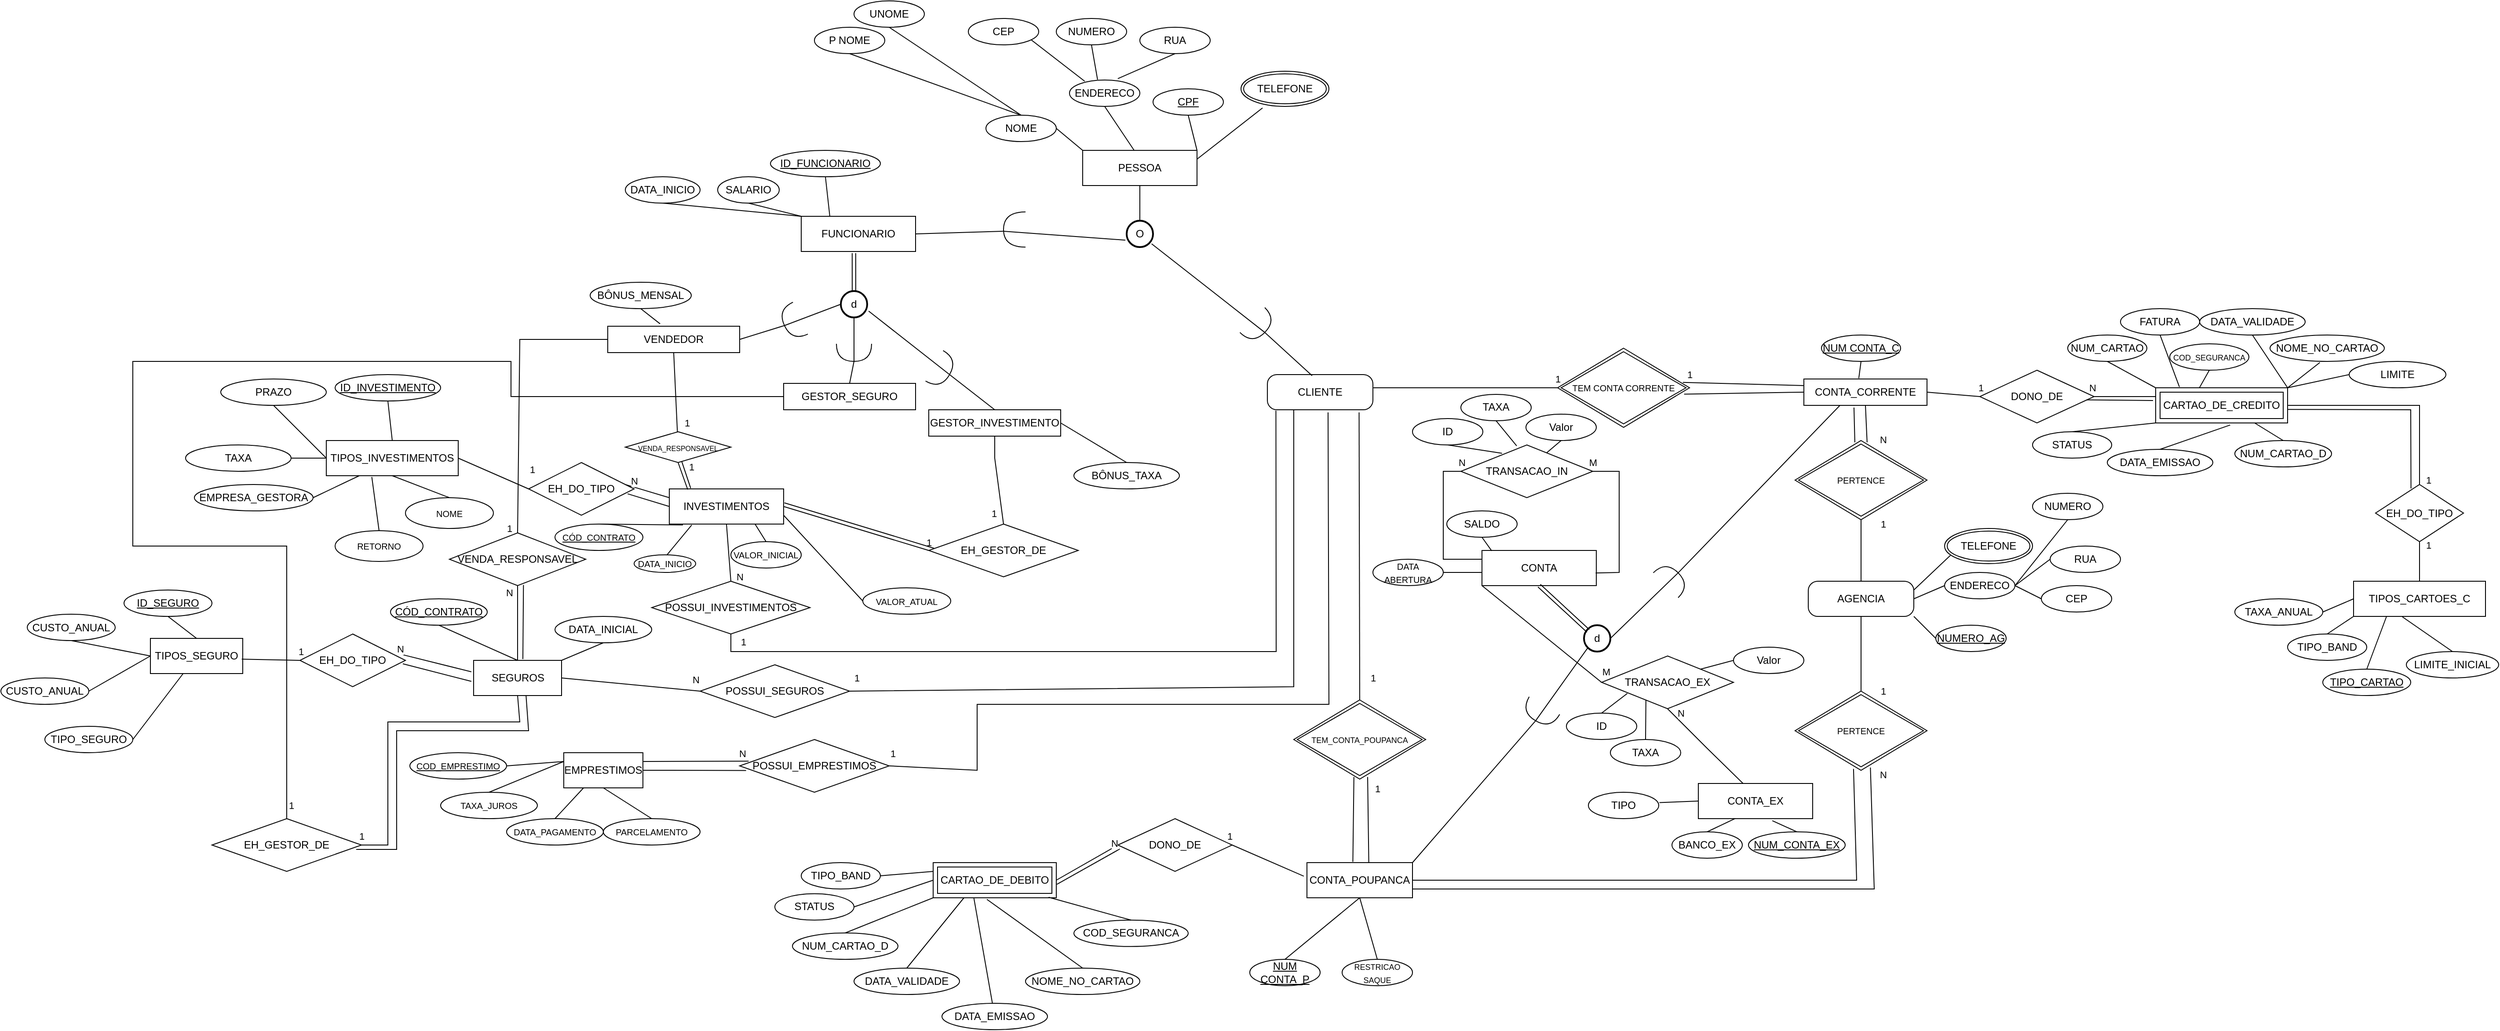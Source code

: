<mxfile version="22.0.6" type="device">
  <diagram name="Página-1" id="POQHsENz2hvb2r6ufpSw">
    <mxGraphModel dx="4174" dy="2680" grid="1" gridSize="10" guides="1" tooltips="1" connect="1" arrows="1" fold="1" page="1" pageScale="1" pageWidth="827" pageHeight="1169" math="0" shadow="0">
      <root>
        <mxCell id="0" />
        <mxCell id="1" parent="0" />
        <mxCell id="y3Y6H-X3qQzjZ2dYzm8i-1" value="CLIENTE" style="rounded=1;whiteSpace=wrap;html=1;arcSize=27;" parent="1" vertex="1">
          <mxGeometry x="170" y="125" width="120" height="40" as="geometry" />
        </mxCell>
        <mxCell id="y3Y6H-X3qQzjZ2dYzm8i-2" value="" style="endArrow=none;html=1;rounded=0;entryX=1;entryY=0.25;entryDx=0;entryDy=0;exitX=0.245;exitY=1.044;exitDx=0;exitDy=0;exitPerimeter=0;" parent="1" source="BF22gdORD3tfmSY-qZLE-30" target="CzmuyPAignQkNYChFBfo-2" edge="1">
          <mxGeometry width="50" height="50" relative="1" as="geometry">
            <mxPoint x="260" y="250" as="sourcePoint" />
            <mxPoint x="410" y="380" as="targetPoint" />
          </mxGeometry>
        </mxCell>
        <mxCell id="y3Y6H-X3qQzjZ2dYzm8i-4" value="" style="endArrow=none;html=1;rounded=0;exitX=0;exitY=0;exitDx=0;exitDy=0;entryX=1;entryY=0.5;entryDx=0;entryDy=0;" parent="1" source="CzmuyPAignQkNYChFBfo-2" target="y3Y6H-X3qQzjZ2dYzm8i-8" edge="1">
          <mxGeometry width="50" height="50" relative="1" as="geometry">
            <mxPoint x="210" y="280" as="sourcePoint" />
            <mxPoint x="150" y="260" as="targetPoint" />
          </mxGeometry>
        </mxCell>
        <mxCell id="y3Y6H-X3qQzjZ2dYzm8i-5" value="" style="endArrow=none;html=1;rounded=0;exitX=1;exitY=0;exitDx=0;exitDy=0;entryX=0.5;entryY=1;entryDx=0;entryDy=0;" parent="1" source="CzmuyPAignQkNYChFBfo-2" target="y3Y6H-X3qQzjZ2dYzm8i-9" edge="1">
          <mxGeometry width="50" height="50" relative="1" as="geometry">
            <mxPoint x="220" y="290" as="sourcePoint" />
            <mxPoint x="100" y="290" as="targetPoint" />
          </mxGeometry>
        </mxCell>
        <mxCell id="y3Y6H-X3qQzjZ2dYzm8i-8" value="NOME" style="ellipse;whiteSpace=wrap;html=1;" parent="1" vertex="1">
          <mxGeometry x="-150" y="-170" width="80" height="30" as="geometry" />
        </mxCell>
        <mxCell id="y3Y6H-X3qQzjZ2dYzm8i-9" value="&lt;u&gt;CPF&lt;/u&gt;" style="ellipse;whiteSpace=wrap;html=1;" parent="1" vertex="1">
          <mxGeometry x="40" y="-200" width="80" height="30" as="geometry" />
        </mxCell>
        <mxCell id="y3Y6H-X3qQzjZ2dYzm8i-10" value="" style="endArrow=none;html=1;rounded=0;exitX=0.454;exitY=0.018;exitDx=0;exitDy=0;entryX=0.5;entryY=1;entryDx=0;entryDy=0;exitPerimeter=0;" parent="1" source="CzmuyPAignQkNYChFBfo-2" target="y3Y6H-X3qQzjZ2dYzm8i-11" edge="1">
          <mxGeometry width="50" height="50" relative="1" as="geometry">
            <mxPoint x="150" y="330" as="sourcePoint" />
            <mxPoint x="20" y="320" as="targetPoint" />
          </mxGeometry>
        </mxCell>
        <mxCell id="y3Y6H-X3qQzjZ2dYzm8i-11" value="ENDERECO" style="ellipse;whiteSpace=wrap;html=1;" parent="1" vertex="1">
          <mxGeometry x="-55" y="-210" width="80" height="30" as="geometry" />
        </mxCell>
        <mxCell id="y3Y6H-X3qQzjZ2dYzm8i-14" value="RUA" style="ellipse;whiteSpace=wrap;html=1;" parent="1" vertex="1">
          <mxGeometry x="25" y="-270" width="80" height="30" as="geometry" />
        </mxCell>
        <mxCell id="y3Y6H-X3qQzjZ2dYzm8i-15" value="" style="endArrow=none;html=1;rounded=0;exitX=0.5;exitY=1;exitDx=0;exitDy=0;entryX=0.687;entryY=-0.053;entryDx=0;entryDy=0;entryPerimeter=0;" parent="1" source="y3Y6H-X3qQzjZ2dYzm8i-14" target="y3Y6H-X3qQzjZ2dYzm8i-11" edge="1">
          <mxGeometry width="50" height="50" relative="1" as="geometry">
            <mxPoint x="180" y="330" as="sourcePoint" />
            <mxPoint x="120" y="320" as="targetPoint" />
          </mxGeometry>
        </mxCell>
        <mxCell id="y3Y6H-X3qQzjZ2dYzm8i-16" value="NUMERO" style="ellipse;whiteSpace=wrap;html=1;" parent="1" vertex="1">
          <mxGeometry x="-70" y="-280" width="80" height="30" as="geometry" />
        </mxCell>
        <mxCell id="y3Y6H-X3qQzjZ2dYzm8i-17" value="" style="endArrow=none;html=1;rounded=0;exitX=0.5;exitY=1;exitDx=0;exitDy=0;entryX=0.399;entryY=-0.016;entryDx=0;entryDy=0;entryPerimeter=0;" parent="1" source="y3Y6H-X3qQzjZ2dYzm8i-16" target="y3Y6H-X3qQzjZ2dYzm8i-11" edge="1">
          <mxGeometry width="50" height="50" relative="1" as="geometry">
            <mxPoint x="70" y="405" as="sourcePoint" />
            <mxPoint x="70" y="300.0" as="targetPoint" />
            <Array as="points" />
          </mxGeometry>
        </mxCell>
        <mxCell id="y3Y6H-X3qQzjZ2dYzm8i-18" value="" style="endArrow=none;html=1;rounded=0;entryX=0.216;entryY=0.047;entryDx=0;entryDy=0;entryPerimeter=0;exitX=0.5;exitY=0;exitDx=0;exitDy=0;" parent="1" source="y3Y6H-X3qQzjZ2dYzm8i-19" target="y3Y6H-X3qQzjZ2dYzm8i-11" edge="1">
          <mxGeometry width="50" height="50" relative="1" as="geometry">
            <mxPoint x="-20" y="340" as="sourcePoint" />
            <mxPoint x="70" y="310" as="targetPoint" />
            <Array as="points" />
          </mxGeometry>
        </mxCell>
        <mxCell id="y3Y6H-X3qQzjZ2dYzm8i-19" value="CEP" style="ellipse;whiteSpace=wrap;html=1;" parent="1" vertex="1">
          <mxGeometry x="-170" y="-280" width="80" height="30" as="geometry" />
        </mxCell>
        <mxCell id="y3Y6H-X3qQzjZ2dYzm8i-20" value="" style="endArrow=none;html=1;rounded=0;entryX=0.5;entryY=0;entryDx=0;entryDy=0;exitX=0.5;exitY=1;exitDx=0;exitDy=0;" parent="1" source="y3Y6H-X3qQzjZ2dYzm8i-21" target="y3Y6H-X3qQzjZ2dYzm8i-8" edge="1">
          <mxGeometry width="50" height="50" relative="1" as="geometry">
            <mxPoint x="110" y="180" as="sourcePoint" />
            <mxPoint x="180" y="230" as="targetPoint" />
          </mxGeometry>
        </mxCell>
        <mxCell id="y3Y6H-X3qQzjZ2dYzm8i-21" value="P NOME" style="ellipse;whiteSpace=wrap;html=1;" parent="1" vertex="1">
          <mxGeometry x="-345" y="-270" width="80" height="30" as="geometry" />
        </mxCell>
        <mxCell id="y3Y6H-X3qQzjZ2dYzm8i-22" value="" style="endArrow=none;html=1;rounded=0;exitX=0.5;exitY=0;exitDx=0;exitDy=0;entryX=0.5;entryY=1;entryDx=0;entryDy=0;" parent="1" source="y3Y6H-X3qQzjZ2dYzm8i-8" target="y3Y6H-X3qQzjZ2dYzm8i-23" edge="1">
          <mxGeometry width="50" height="50" relative="1" as="geometry">
            <mxPoint x="140" y="190" as="sourcePoint" />
            <mxPoint x="200" y="170" as="targetPoint" />
          </mxGeometry>
        </mxCell>
        <mxCell id="y3Y6H-X3qQzjZ2dYzm8i-23" value="UNOME" style="ellipse;whiteSpace=wrap;html=1;" parent="1" vertex="1">
          <mxGeometry x="-300" y="-300" width="80" height="30" as="geometry" />
        </mxCell>
        <mxCell id="y3Y6H-X3qQzjZ2dYzm8i-27" value="&lt;font style=&quot;font-size: 9px;&quot;&gt;TEM_CONTA_POUPANCA&lt;/font&gt;" style="shape=rhombus;double=1;perimeter=rhombusPerimeter;whiteSpace=wrap;html=1;align=center;rounded=0;strokeColor=default;verticalAlign=middle;fontFamily=Helvetica;fontSize=12;fontColor=default;fillColor=default;" parent="1" vertex="1">
          <mxGeometry x="200" y="495" width="150" height="90" as="geometry" />
        </mxCell>
        <mxCell id="y3Y6H-X3qQzjZ2dYzm8i-28" value="&lt;font size=&quot;1&quot;&gt;PERTENCE&lt;/font&gt;" style="shape=rhombus;double=1;perimeter=rhombusPerimeter;whiteSpace=wrap;html=1;align=center;rounded=0;strokeColor=default;verticalAlign=middle;fontFamily=Helvetica;fontSize=12;fontColor=default;fillColor=default;" parent="1" vertex="1">
          <mxGeometry x="770" y="485" width="150" height="90" as="geometry" />
        </mxCell>
        <mxCell id="y3Y6H-X3qQzjZ2dYzm8i-32" value="" style="endArrow=none;html=1;rounded=0;fontFamily=Helvetica;fontSize=12;fontColor=default;entryX=0.56;entryY=0.973;entryDx=0;entryDy=0;entryPerimeter=0;exitX=0.586;exitY=0.007;exitDx=0;exitDy=0;exitPerimeter=0;" parent="1" source="69gbP7IJ0SyVrisYwz_8-14" target="y3Y6H-X3qQzjZ2dYzm8i-27" edge="1">
          <mxGeometry width="50" height="50" relative="1" as="geometry">
            <mxPoint x="284.9" y="675.88" as="sourcePoint" />
            <mxPoint x="410" y="470" as="targetPoint" />
          </mxGeometry>
        </mxCell>
        <mxCell id="BF22gdORD3tfmSY-qZLE-4" value="1" style="edgeLabel;html=1;align=center;verticalAlign=middle;resizable=0;points=[];" parent="y3Y6H-X3qQzjZ2dYzm8i-32" vertex="1" connectable="0">
          <mxGeometry x="0.658" y="-2" relative="1" as="geometry">
            <mxPoint x="9" y="-4" as="offset" />
          </mxGeometry>
        </mxCell>
        <mxCell id="y3Y6H-X3qQzjZ2dYzm8i-33" value="" style="endArrow=none;html=1;rounded=0;fontFamily=Helvetica;fontSize=12;fontColor=default;entryX=0.456;entryY=0.973;entryDx=0;entryDy=0;entryPerimeter=0;exitX=0.435;exitY=-0.023;exitDx=0;exitDy=0;exitPerimeter=0;" parent="1" source="69gbP7IJ0SyVrisYwz_8-14" target="y3Y6H-X3qQzjZ2dYzm8i-27" edge="1">
          <mxGeometry width="50" height="50" relative="1" as="geometry">
            <mxPoint x="267.4" y="679.4" as="sourcePoint" />
            <mxPoint x="59" y="568" as="targetPoint" />
          </mxGeometry>
        </mxCell>
        <mxCell id="y3Y6H-X3qQzjZ2dYzm8i-35" value="" style="endArrow=none;html=1;rounded=0;fontFamily=Helvetica;fontSize=12;fontColor=default;exitX=1;exitY=0.5;exitDx=0;exitDy=0;entryX=0.443;entryY=0.982;entryDx=0;entryDy=0;entryPerimeter=0;" parent="1" source="69gbP7IJ0SyVrisYwz_8-14" target="y3Y6H-X3qQzjZ2dYzm8i-28" edge="1">
          <mxGeometry width="50" height="50" relative="1" as="geometry">
            <mxPoint x="325" y="700" as="sourcePoint" />
            <mxPoint x="850" y="660" as="targetPoint" />
            <Array as="points">
              <mxPoint x="840" y="700" />
            </Array>
          </mxGeometry>
        </mxCell>
        <mxCell id="BF22gdORD3tfmSY-qZLE-7" value="N" style="edgeLabel;html=1;align=center;verticalAlign=middle;resizable=0;points=[];" parent="y3Y6H-X3qQzjZ2dYzm8i-35" vertex="1" connectable="0">
          <mxGeometry x="0.961" y="1" relative="1" as="geometry">
            <mxPoint x="34" y="-6" as="offset" />
          </mxGeometry>
        </mxCell>
        <mxCell id="y3Y6H-X3qQzjZ2dYzm8i-36" value="" style="endArrow=none;html=1;rounded=0;fontFamily=Helvetica;fontSize=12;fontColor=default;exitX=1;exitY=0.75;exitDx=0;exitDy=0;entryX=0.571;entryY=0.965;entryDx=0;entryDy=0;entryPerimeter=0;" parent="1" source="69gbP7IJ0SyVrisYwz_8-14" target="y3Y6H-X3qQzjZ2dYzm8i-28" edge="1">
          <mxGeometry width="50" height="50" relative="1" as="geometry">
            <mxPoint x="325" y="710" as="sourcePoint" />
            <mxPoint x="855" y="570" as="targetPoint" />
            <Array as="points">
              <mxPoint x="860" y="710" />
            </Array>
          </mxGeometry>
        </mxCell>
        <mxCell id="y3Y6H-X3qQzjZ2dYzm8i-37" value="AGENCIA" style="rounded=1;whiteSpace=wrap;html=1;arcSize=27;" parent="1" vertex="1">
          <mxGeometry x="785" y="360" width="120" height="40" as="geometry" />
        </mxCell>
        <mxCell id="y3Y6H-X3qQzjZ2dYzm8i-38" value="" style="endArrow=none;html=1;rounded=0;fontFamily=Helvetica;fontSize=12;fontColor=default;entryX=0.5;entryY=1;entryDx=0;entryDy=0;exitX=0.5;exitY=0;exitDx=0;exitDy=0;" parent="1" source="y3Y6H-X3qQzjZ2dYzm8i-28" target="y3Y6H-X3qQzjZ2dYzm8i-37" edge="1">
          <mxGeometry width="50" height="50" relative="1" as="geometry">
            <mxPoint x="660" y="430" as="sourcePoint" />
            <mxPoint x="710" y="380" as="targetPoint" />
          </mxGeometry>
        </mxCell>
        <mxCell id="BF22gdORD3tfmSY-qZLE-8" value="1" style="edgeLabel;html=1;align=center;verticalAlign=middle;resizable=0;points=[];" parent="y3Y6H-X3qQzjZ2dYzm8i-38" vertex="1" connectable="0">
          <mxGeometry x="-0.645" y="1" relative="1" as="geometry">
            <mxPoint x="26" y="15" as="offset" />
          </mxGeometry>
        </mxCell>
        <mxCell id="y3Y6H-X3qQzjZ2dYzm8i-39" value="&lt;u&gt;NUMERO_AG&lt;/u&gt;" style="ellipse;whiteSpace=wrap;html=1;" parent="1" vertex="1">
          <mxGeometry x="930" y="410" width="80" height="30" as="geometry" />
        </mxCell>
        <mxCell id="y3Y6H-X3qQzjZ2dYzm8i-40" value="" style="endArrow=none;html=1;rounded=0;fontFamily=Helvetica;fontSize=12;fontColor=default;entryX=0;entryY=0.5;entryDx=0;entryDy=0;exitX=1;exitY=1;exitDx=0;exitDy=0;" parent="1" source="y3Y6H-X3qQzjZ2dYzm8i-37" target="y3Y6H-X3qQzjZ2dYzm8i-39" edge="1">
          <mxGeometry width="50" height="50" relative="1" as="geometry">
            <mxPoint x="660" y="430" as="sourcePoint" />
            <mxPoint x="710" y="380" as="targetPoint" />
          </mxGeometry>
        </mxCell>
        <mxCell id="y3Y6H-X3qQzjZ2dYzm8i-41" value="ENDERECO" style="ellipse;whiteSpace=wrap;html=1;" parent="1" vertex="1">
          <mxGeometry x="940" y="350" width="80" height="30" as="geometry" />
        </mxCell>
        <mxCell id="y3Y6H-X3qQzjZ2dYzm8i-42" value="" style="endArrow=none;html=1;rounded=0;fontFamily=Helvetica;fontSize=12;fontColor=default;entryX=0;entryY=0.5;entryDx=0;entryDy=0;exitX=1;exitY=0.5;exitDx=0;exitDy=0;" parent="1" source="y3Y6H-X3qQzjZ2dYzm8i-37" target="y3Y6H-X3qQzjZ2dYzm8i-41" edge="1">
          <mxGeometry width="50" height="50" relative="1" as="geometry">
            <mxPoint x="660" y="430" as="sourcePoint" />
            <mxPoint x="710" y="380" as="targetPoint" />
          </mxGeometry>
        </mxCell>
        <mxCell id="y3Y6H-X3qQzjZ2dYzm8i-43" value="RUA" style="ellipse;whiteSpace=wrap;html=1;" parent="1" vertex="1">
          <mxGeometry x="1060" y="320" width="80" height="30" as="geometry" />
        </mxCell>
        <mxCell id="y3Y6H-X3qQzjZ2dYzm8i-44" value="NUMERO" style="ellipse;whiteSpace=wrap;html=1;" parent="1" vertex="1">
          <mxGeometry x="1040" y="260" width="80" height="30" as="geometry" />
        </mxCell>
        <mxCell id="y3Y6H-X3qQzjZ2dYzm8i-45" value="CEP" style="ellipse;whiteSpace=wrap;html=1;" parent="1" vertex="1">
          <mxGeometry x="1050" y="365" width="80" height="30" as="geometry" />
        </mxCell>
        <mxCell id="y3Y6H-X3qQzjZ2dYzm8i-46" value="" style="endArrow=none;html=1;rounded=0;fontFamily=Helvetica;fontSize=12;fontColor=default;entryX=0.5;entryY=1;entryDx=0;entryDy=0;exitX=1;exitY=0.5;exitDx=0;exitDy=0;" parent="1" source="y3Y6H-X3qQzjZ2dYzm8i-41" target="y3Y6H-X3qQzjZ2dYzm8i-44" edge="1">
          <mxGeometry width="50" height="50" relative="1" as="geometry">
            <mxPoint x="1040" y="430" as="sourcePoint" />
            <mxPoint x="1090" y="380" as="targetPoint" />
          </mxGeometry>
        </mxCell>
        <mxCell id="y3Y6H-X3qQzjZ2dYzm8i-47" value="" style="endArrow=none;html=1;rounded=0;fontFamily=Helvetica;fontSize=12;fontColor=default;entryX=1;entryY=0.5;entryDx=0;entryDy=0;exitX=0;exitY=0.5;exitDx=0;exitDy=0;" parent="1" source="y3Y6H-X3qQzjZ2dYzm8i-43" target="y3Y6H-X3qQzjZ2dYzm8i-41" edge="1">
          <mxGeometry width="50" height="50" relative="1" as="geometry">
            <mxPoint x="1040" y="430" as="sourcePoint" />
            <mxPoint x="1090" y="380" as="targetPoint" />
          </mxGeometry>
        </mxCell>
        <mxCell id="y3Y6H-X3qQzjZ2dYzm8i-48" value="" style="endArrow=none;html=1;rounded=0;fontFamily=Helvetica;fontSize=12;fontColor=default;entryX=1;entryY=0.5;entryDx=0;entryDy=0;exitX=0;exitY=0.5;exitDx=0;exitDy=0;" parent="1" source="y3Y6H-X3qQzjZ2dYzm8i-45" target="y3Y6H-X3qQzjZ2dYzm8i-41" edge="1">
          <mxGeometry width="50" height="50" relative="1" as="geometry">
            <mxPoint x="1070" y="275" as="sourcePoint" />
            <mxPoint x="1040" y="285" as="targetPoint" />
          </mxGeometry>
        </mxCell>
        <mxCell id="y3Y6H-X3qQzjZ2dYzm8i-49" value="" style="endArrow=none;html=1;rounded=0;fontFamily=Helvetica;fontSize=12;fontColor=default;entryX=1;entryY=0.25;entryDx=0;entryDy=0;exitX=0.066;exitY=0.765;exitDx=0;exitDy=0;exitPerimeter=0;" parent="1" source="BF22gdORD3tfmSY-qZLE-29" target="y3Y6H-X3qQzjZ2dYzm8i-37" edge="1">
          <mxGeometry width="50" height="50" relative="1" as="geometry">
            <mxPoint x="945" y="335" as="sourcePoint" />
            <mxPoint x="1090" y="380" as="targetPoint" />
          </mxGeometry>
        </mxCell>
        <mxCell id="y3Y6H-X3qQzjZ2dYzm8i-52" value="&lt;font size=&quot;1&quot;&gt;PERTENCE&lt;/font&gt;" style="shape=rhombus;double=1;perimeter=rhombusPerimeter;whiteSpace=wrap;html=1;align=center;rounded=0;strokeColor=default;verticalAlign=middle;fontFamily=Helvetica;fontSize=12;fontColor=default;fillColor=default;" parent="1" vertex="1">
          <mxGeometry x="770" y="200" width="150" height="90" as="geometry" />
        </mxCell>
        <mxCell id="y3Y6H-X3qQzjZ2dYzm8i-53" value="" style="endArrow=none;html=1;rounded=0;fontFamily=Helvetica;fontSize=12;fontColor=default;entryX=0.5;entryY=0;entryDx=0;entryDy=0;" parent="1" target="y3Y6H-X3qQzjZ2dYzm8i-37" edge="1">
          <mxGeometry width="50" height="50" relative="1" as="geometry">
            <mxPoint x="845" y="290" as="sourcePoint" />
            <mxPoint x="690" y="380" as="targetPoint" />
          </mxGeometry>
        </mxCell>
        <mxCell id="BF22gdORD3tfmSY-qZLE-9" value="1" style="edgeLabel;html=1;align=center;verticalAlign=middle;resizable=0;points=[];" parent="y3Y6H-X3qQzjZ2dYzm8i-53" vertex="1" connectable="0">
          <mxGeometry x="-0.631" y="-1" relative="1" as="geometry">
            <mxPoint x="26" y="-8" as="offset" />
          </mxGeometry>
        </mxCell>
        <mxCell id="y3Y6H-X3qQzjZ2dYzm8i-56" value="" style="endArrow=none;html=1;rounded=0;fontFamily=Helvetica;fontSize=12;fontColor=default;entryX=0.407;entryY=1.083;entryDx=0;entryDy=0;entryPerimeter=0;exitX=0.453;exitY=0.023;exitDx=0;exitDy=0;exitPerimeter=0;" parent="1" source="y3Y6H-X3qQzjZ2dYzm8i-52" target="69gbP7IJ0SyVrisYwz_8-13" edge="1">
          <mxGeometry width="50" height="50" relative="1" as="geometry">
            <mxPoint x="640" y="230" as="sourcePoint" />
            <mxPoint x="837.9" y="160" as="targetPoint" />
          </mxGeometry>
        </mxCell>
        <mxCell id="y3Y6H-X3qQzjZ2dYzm8i-57" value="" style="endArrow=none;html=1;rounded=0;fontFamily=Helvetica;fontSize=12;fontColor=default;entryX=0.5;entryY=1;entryDx=0;entryDy=0;exitX=0.546;exitY=0.023;exitDx=0;exitDy=0;exitPerimeter=0;" parent="1" source="y3Y6H-X3qQzjZ2dYzm8i-52" target="69gbP7IJ0SyVrisYwz_8-13" edge="1">
          <mxGeometry width="50" height="50" relative="1" as="geometry">
            <mxPoint x="640" y="230" as="sourcePoint" />
            <mxPoint x="851.2" y="163.16" as="targetPoint" />
          </mxGeometry>
        </mxCell>
        <mxCell id="BF22gdORD3tfmSY-qZLE-10" value="N" style="edgeLabel;html=1;align=center;verticalAlign=middle;resizable=0;points=[];" parent="y3Y6H-X3qQzjZ2dYzm8i-57" vertex="1" connectable="0">
          <mxGeometry x="-0.375" relative="1" as="geometry">
            <mxPoint x="18" y="10" as="offset" />
          </mxGeometry>
        </mxCell>
        <mxCell id="y3Y6H-X3qQzjZ2dYzm8i-58" value="" style="endArrow=none;html=1;rounded=0;fontFamily=Helvetica;fontSize=12;fontColor=default;entryX=0.446;entryY=-0.028;entryDx=0;entryDy=0;exitX=0.5;exitY=1;exitDx=0;exitDy=0;entryPerimeter=0;" parent="1" source="y3Y6H-X3qQzjZ2dYzm8i-69" target="69gbP7IJ0SyVrisYwz_8-13" edge="1">
          <mxGeometry width="50" height="50" relative="1" as="geometry">
            <mxPoint x="880" y="90" as="sourcePoint" />
            <mxPoint x="845" y="125" as="targetPoint" />
          </mxGeometry>
        </mxCell>
        <mxCell id="y3Y6H-X3qQzjZ2dYzm8i-61" value="&lt;u&gt;NUM CONTA_P&lt;/u&gt;" style="ellipse;whiteSpace=wrap;html=1;" parent="1" vertex="1">
          <mxGeometry x="150" y="790" width="80" height="30" as="geometry" />
        </mxCell>
        <mxCell id="y3Y6H-X3qQzjZ2dYzm8i-62" value="&lt;font style=&quot;font-size: 9px;&quot;&gt;RESTRICAO SAQUE&lt;/font&gt;" style="ellipse;whiteSpace=wrap;html=1;" parent="1" vertex="1">
          <mxGeometry x="255" y="790" width="80" height="30" as="geometry" />
        </mxCell>
        <mxCell id="y3Y6H-X3qQzjZ2dYzm8i-63" value="" style="endArrow=none;html=1;rounded=0;fontFamily=Helvetica;fontSize=12;fontColor=default;exitX=0.5;exitY=0;exitDx=0;exitDy=0;entryX=0.5;entryY=1;entryDx=0;entryDy=0;" parent="1" source="y3Y6H-X3qQzjZ2dYzm8i-61" target="69gbP7IJ0SyVrisYwz_8-14" edge="1">
          <mxGeometry width="50" height="50" relative="1" as="geometry">
            <mxPoint x="640" y="600" as="sourcePoint" />
            <mxPoint x="275" y="720" as="targetPoint" />
          </mxGeometry>
        </mxCell>
        <mxCell id="y3Y6H-X3qQzjZ2dYzm8i-66" value="" style="endArrow=none;html=1;rounded=0;fontFamily=Helvetica;fontSize=12;fontColor=default;exitX=0.5;exitY=0;exitDx=0;exitDy=0;entryX=0.5;entryY=1;entryDx=0;entryDy=0;" parent="1" source="y3Y6H-X3qQzjZ2dYzm8i-62" target="69gbP7IJ0SyVrisYwz_8-14" edge="1">
          <mxGeometry width="50" height="50" relative="1" as="geometry">
            <mxPoint x="655" y="750" as="sourcePoint" />
            <mxPoint x="275" y="720" as="targetPoint" />
          </mxGeometry>
        </mxCell>
        <mxCell id="y3Y6H-X3qQzjZ2dYzm8i-69" value="&lt;u&gt;NUM CONTA_C&lt;/u&gt;" style="ellipse;whiteSpace=wrap;html=1;" parent="1" vertex="1">
          <mxGeometry x="800" y="80" width="90" height="30" as="geometry" />
        </mxCell>
        <mxCell id="y3Y6H-X3qQzjZ2dYzm8i-74" value="&lt;font size=&quot;1&quot;&gt;TEM CONTA CORRENTE&lt;/font&gt;" style="shape=rhombus;double=1;perimeter=rhombusPerimeter;whiteSpace=wrap;html=1;align=center;rounded=0;strokeColor=default;verticalAlign=middle;fontFamily=Helvetica;fontSize=12;fontColor=default;fillColor=default;" parent="1" vertex="1">
          <mxGeometry x="500" y="95" width="150" height="90" as="geometry" />
        </mxCell>
        <mxCell id="y3Y6H-X3qQzjZ2dYzm8i-75" value="" style="endArrow=none;html=1;rounded=0;fontFamily=Helvetica;fontSize=12;fontColor=default;exitX=0.959;exitY=0.58;exitDx=0;exitDy=0;exitPerimeter=0;entryX=0;entryY=0.5;entryDx=0;entryDy=0;" parent="1" source="y3Y6H-X3qQzjZ2dYzm8i-74" target="69gbP7IJ0SyVrisYwz_8-13" edge="1">
          <mxGeometry width="50" height="50" relative="1" as="geometry">
            <mxPoint x="640" y="240" as="sourcePoint" />
            <mxPoint x="790" y="147" as="targetPoint" />
          </mxGeometry>
        </mxCell>
        <mxCell id="y3Y6H-X3qQzjZ2dYzm8i-77" value="" style="endArrow=none;html=1;rounded=0;fontFamily=Helvetica;fontSize=12;fontColor=default;exitX=0.949;exitY=0.432;exitDx=0;exitDy=0;exitPerimeter=0;entryX=0;entryY=0.25;entryDx=0;entryDy=0;" parent="1" source="y3Y6H-X3qQzjZ2dYzm8i-74" target="69gbP7IJ0SyVrisYwz_8-13" edge="1">
          <mxGeometry width="50" height="50" relative="1" as="geometry">
            <mxPoint x="654" y="157" as="sourcePoint" />
            <mxPoint x="789.7" y="136.12" as="targetPoint" />
          </mxGeometry>
        </mxCell>
        <mxCell id="BF22gdORD3tfmSY-qZLE-18" value="1" style="edgeLabel;html=1;align=center;verticalAlign=middle;resizable=0;points=[];" parent="y3Y6H-X3qQzjZ2dYzm8i-77" vertex="1" connectable="0">
          <mxGeometry x="-0.814" y="1" relative="1" as="geometry">
            <mxPoint x="-6" y="-8" as="offset" />
          </mxGeometry>
        </mxCell>
        <mxCell id="y3Y6H-X3qQzjZ2dYzm8i-78" value="" style="endArrow=none;html=1;rounded=0;fontFamily=Helvetica;fontSize=12;fontColor=default;exitX=1;exitY=0.5;exitDx=0;exitDy=0;entryX=0;entryY=0.5;entryDx=0;entryDy=0;" parent="1" source="y3Y6H-X3qQzjZ2dYzm8i-1" target="y3Y6H-X3qQzjZ2dYzm8i-74" edge="1">
          <mxGeometry width="50" height="50" relative="1" as="geometry">
            <mxPoint x="500" y="320" as="sourcePoint" />
            <mxPoint x="490" y="140" as="targetPoint" />
            <Array as="points">
              <mxPoint x="290" y="140" />
              <mxPoint x="430" y="140" />
            </Array>
          </mxGeometry>
        </mxCell>
        <mxCell id="BF22gdORD3tfmSY-qZLE-19" value="1" style="edgeLabel;html=1;align=center;verticalAlign=middle;resizable=0;points=[];" parent="y3Y6H-X3qQzjZ2dYzm8i-78" vertex="1" connectable="0">
          <mxGeometry x="0.806" y="-1" relative="1" as="geometry">
            <mxPoint x="21" y="-11" as="offset" />
          </mxGeometry>
        </mxCell>
        <mxCell id="y3Y6H-X3qQzjZ2dYzm8i-81" value="" style="endArrow=none;html=1;rounded=0;fontFamily=Helvetica;fontSize=12;fontColor=default;exitX=0.5;exitY=0;exitDx=0;exitDy=0;entryX=0.869;entryY=1.076;entryDx=0;entryDy=0;entryPerimeter=0;" parent="1" source="y3Y6H-X3qQzjZ2dYzm8i-27" target="y3Y6H-X3qQzjZ2dYzm8i-1" edge="1">
          <mxGeometry width="50" height="50" relative="1" as="geometry">
            <mxPoint x="380" y="450" as="sourcePoint" />
            <mxPoint x="275" y="340" as="targetPoint" />
          </mxGeometry>
        </mxCell>
        <mxCell id="BF22gdORD3tfmSY-qZLE-1" value="1" style="edgeLabel;html=1;align=center;verticalAlign=middle;resizable=0;points=[];" parent="y3Y6H-X3qQzjZ2dYzm8i-81" vertex="1" connectable="0">
          <mxGeometry x="-0.775" y="-1" relative="1" as="geometry">
            <mxPoint x="14" y="12" as="offset" />
          </mxGeometry>
        </mxCell>
        <mxCell id="y3Y6H-X3qQzjZ2dYzm8i-94" value="" style="endArrow=none;html=1;rounded=0;fontFamily=Helvetica;fontSize=12;fontColor=default;entryX=1;entryY=0.5;entryDx=0;entryDy=0;exitX=0;exitY=0.5;exitDx=0;exitDy=0;" parent="1" source="y3Y6H-X3qQzjZ2dYzm8i-95" target="69gbP7IJ0SyVrisYwz_8-13" edge="1">
          <mxGeometry width="50" height="50" relative="1" as="geometry">
            <mxPoint x="1140" y="150" as="sourcePoint" />
            <mxPoint x="895" y="150" as="targetPoint" />
          </mxGeometry>
        </mxCell>
        <mxCell id="BF22gdORD3tfmSY-qZLE-11" value="1" style="edgeLabel;html=1;align=center;verticalAlign=middle;resizable=0;points=[];" parent="y3Y6H-X3qQzjZ2dYzm8i-94" vertex="1" connectable="0">
          <mxGeometry x="-0.769" y="2" relative="1" as="geometry">
            <mxPoint x="8" y="-12" as="offset" />
          </mxGeometry>
        </mxCell>
        <mxCell id="y3Y6H-X3qQzjZ2dYzm8i-95" value="DONO_DE" style="shape=rhombus;perimeter=rhombusPerimeter;whiteSpace=wrap;html=1;align=center;rounded=0;strokeColor=default;verticalAlign=middle;fontFamily=Helvetica;fontSize=12;fontColor=default;fillColor=default;" parent="1" vertex="1">
          <mxGeometry x="980" y="120" width="130" height="60" as="geometry" />
        </mxCell>
        <mxCell id="y3Y6H-X3qQzjZ2dYzm8i-97" value="" style="endArrow=none;html=1;rounded=0;fontFamily=Helvetica;fontSize=12;fontColor=default;exitX=0;exitY=0.25;exitDx=0;exitDy=0;entryX=1;entryY=0.5;entryDx=0;entryDy=0;" parent="1" source="BF22gdORD3tfmSY-qZLE-124" target="y3Y6H-X3qQzjZ2dYzm8i-95" edge="1">
          <mxGeometry width="50" height="50" relative="1" as="geometry">
            <mxPoint x="1170" y="150" as="sourcePoint" />
            <mxPoint x="1200" y="150" as="targetPoint" />
          </mxGeometry>
        </mxCell>
        <mxCell id="BF22gdORD3tfmSY-qZLE-13" value="N" style="edgeLabel;html=1;align=center;verticalAlign=middle;resizable=0;points=[];" parent="y3Y6H-X3qQzjZ2dYzm8i-97" vertex="1" connectable="0">
          <mxGeometry x="0.86" relative="1" as="geometry">
            <mxPoint x="-7" y="-10" as="offset" />
          </mxGeometry>
        </mxCell>
        <mxCell id="y3Y6H-X3qQzjZ2dYzm8i-98" value="FATURA" style="ellipse;whiteSpace=wrap;html=1;" parent="1" vertex="1">
          <mxGeometry x="1140" y="50" width="90" height="30" as="geometry" />
        </mxCell>
        <mxCell id="y3Y6H-X3qQzjZ2dYzm8i-99" value="NUM_CARTAO" style="ellipse;whiteSpace=wrap;html=1;" parent="1" vertex="1">
          <mxGeometry x="1080" y="80" width="90" height="30" as="geometry" />
        </mxCell>
        <mxCell id="y3Y6H-X3qQzjZ2dYzm8i-100" value="&lt;font style=&quot;font-size: 9px;&quot;&gt;COD_SEGURANCA&lt;/font&gt;" style="ellipse;whiteSpace=wrap;html=1;" parent="1" vertex="1">
          <mxGeometry x="1196" y="90" width="90" height="30" as="geometry" />
        </mxCell>
        <mxCell id="y3Y6H-X3qQzjZ2dYzm8i-101" value="" style="endArrow=none;html=1;rounded=0;fontFamily=Helvetica;fontSize=12;fontColor=default;entryX=0.5;entryY=1;entryDx=0;entryDy=0;exitX=0;exitY=0;exitDx=0;exitDy=0;" parent="1" source="BF22gdORD3tfmSY-qZLE-124" target="y3Y6H-X3qQzjZ2dYzm8i-99" edge="1">
          <mxGeometry width="50" height="50" relative="1" as="geometry">
            <mxPoint x="1230" y="130" as="sourcePoint" />
            <mxPoint x="1220" y="160" as="targetPoint" />
          </mxGeometry>
        </mxCell>
        <mxCell id="y3Y6H-X3qQzjZ2dYzm8i-102" value="" style="endArrow=none;html=1;rounded=0;fontFamily=Helvetica;fontSize=12;fontColor=default;entryX=0.5;entryY=1;entryDx=0;entryDy=0;exitX=0.18;exitY=-0.024;exitDx=0;exitDy=0;exitPerimeter=0;" parent="1" source="BF22gdORD3tfmSY-qZLE-124" target="y3Y6H-X3qQzjZ2dYzm8i-98" edge="1">
          <mxGeometry width="50" height="50" relative="1" as="geometry">
            <mxPoint x="1230" y="130" as="sourcePoint" />
            <mxPoint x="1325" y="105" as="targetPoint" />
          </mxGeometry>
        </mxCell>
        <mxCell id="y3Y6H-X3qQzjZ2dYzm8i-104" value="" style="endArrow=none;html=1;rounded=0;fontFamily=Helvetica;fontSize=12;fontColor=default;entryX=0.5;entryY=1;entryDx=0;entryDy=0;exitX=0.322;exitY=0.064;exitDx=0;exitDy=0;exitPerimeter=0;" parent="1" source="BF22gdORD3tfmSY-qZLE-124" target="y3Y6H-X3qQzjZ2dYzm8i-100" edge="1">
          <mxGeometry width="50" height="50" relative="1" as="geometry">
            <mxPoint x="1230" y="130" as="sourcePoint" />
            <mxPoint x="1435" y="105" as="targetPoint" />
          </mxGeometry>
        </mxCell>
        <mxCell id="y3Y6H-X3qQzjZ2dYzm8i-105" value="DONO_DE" style="shape=rhombus;perimeter=rhombusPerimeter;whiteSpace=wrap;html=1;align=center;rounded=0;strokeColor=default;verticalAlign=middle;fontFamily=Helvetica;fontSize=12;fontColor=default;fillColor=default;" parent="1" vertex="1">
          <mxGeometry y="630" width="130" height="60" as="geometry" />
        </mxCell>
        <mxCell id="y3Y6H-X3qQzjZ2dYzm8i-106" value="" style="endArrow=none;html=1;rounded=0;fontFamily=Helvetica;fontSize=12;fontColor=default;entryX=-0.03;entryY=0.386;entryDx=0;entryDy=0;exitX=1;exitY=0.5;exitDx=0;exitDy=0;entryPerimeter=0;" parent="1" source="y3Y6H-X3qQzjZ2dYzm8i-105" target="69gbP7IJ0SyVrisYwz_8-14" edge="1">
          <mxGeometry width="50" height="50" relative="1" as="geometry">
            <mxPoint x="210" y="590" as="sourcePoint" />
            <mxPoint x="225" y="700" as="targetPoint" />
          </mxGeometry>
        </mxCell>
        <mxCell id="BF22gdORD3tfmSY-qZLE-27" value="1" style="edgeLabel;html=1;align=center;verticalAlign=middle;resizable=0;points=[];" parent="y3Y6H-X3qQzjZ2dYzm8i-106" vertex="1" connectable="0">
          <mxGeometry x="-0.637" relative="1" as="geometry">
            <mxPoint x="-18" y="-17" as="offset" />
          </mxGeometry>
        </mxCell>
        <mxCell id="y3Y6H-X3qQzjZ2dYzm8i-108" value="" style="endArrow=none;html=1;rounded=0;fontFamily=Helvetica;fontSize=12;fontColor=default;exitX=0;exitY=0.5;exitDx=0;exitDy=0;entryX=1;entryY=0.5;entryDx=0;entryDy=0;" parent="1" source="y3Y6H-X3qQzjZ2dYzm8i-105" target="BF22gdORD3tfmSY-qZLE-35" edge="1">
          <mxGeometry width="50" height="50" relative="1" as="geometry">
            <mxPoint y="600" as="sourcePoint" />
            <mxPoint x="-60" y="660" as="targetPoint" />
          </mxGeometry>
        </mxCell>
        <mxCell id="BF22gdORD3tfmSY-qZLE-28" value="N" style="edgeLabel;html=1;align=center;verticalAlign=middle;resizable=0;points=[];" parent="y3Y6H-X3qQzjZ2dYzm8i-108" vertex="1" connectable="0">
          <mxGeometry x="-0.37" y="-3" relative="1" as="geometry">
            <mxPoint x="19" y="-12" as="offset" />
          </mxGeometry>
        </mxCell>
        <mxCell id="y3Y6H-X3qQzjZ2dYzm8i-111" value="" style="endArrow=none;html=1;rounded=0;fontFamily=Helvetica;fontSize=12;fontColor=default;entryX=0.25;entryY=1;entryDx=0;entryDy=0;exitX=1;exitY=0.5;exitDx=0;exitDy=0;" parent="1" source="BF22gdORD3tfmSY-qZLE-88" target="y3Y6H-X3qQzjZ2dYzm8i-1" edge="1">
          <mxGeometry width="50" height="50" relative="1" as="geometry">
            <mxPoint x="-300" y="440" as="sourcePoint" />
            <mxPoint x="330" y="440" as="targetPoint" />
            <Array as="points">
              <mxPoint x="200" y="480" />
            </Array>
          </mxGeometry>
        </mxCell>
        <mxCell id="BF22gdORD3tfmSY-qZLE-20" value="1" style="edgeLabel;html=1;align=center;verticalAlign=middle;resizable=0;points=[];" parent="y3Y6H-X3qQzjZ2dYzm8i-111" vertex="1" connectable="0">
          <mxGeometry x="-0.931" relative="1" as="geometry">
            <mxPoint x="-21" y="-15" as="offset" />
          </mxGeometry>
        </mxCell>
        <mxCell id="y3Y6H-X3qQzjZ2dYzm8i-112" value="" style="endArrow=none;html=1;rounded=0;fontFamily=Helvetica;fontSize=12;fontColor=default;entryX=0.081;entryY=1.026;entryDx=0;entryDy=0;entryPerimeter=0;exitX=0.5;exitY=1;exitDx=0;exitDy=0;" parent="1" source="BF22gdORD3tfmSY-qZLE-89" target="y3Y6H-X3qQzjZ2dYzm8i-1" edge="1">
          <mxGeometry width="50" height="50" relative="1" as="geometry">
            <mxPoint x="-255" y="370" as="sourcePoint" />
            <mxPoint x="330" y="440" as="targetPoint" />
            <Array as="points">
              <mxPoint x="-440" y="440" />
              <mxPoint x="-150" y="440" />
              <mxPoint x="-80" y="440" />
              <mxPoint x="50" y="440" />
              <mxPoint x="180" y="440" />
            </Array>
          </mxGeometry>
        </mxCell>
        <mxCell id="BF22gdORD3tfmSY-qZLE-22" value="1" style="edgeLabel;html=1;align=center;verticalAlign=middle;resizable=0;points=[];" parent="y3Y6H-X3qQzjZ2dYzm8i-112" vertex="1" connectable="0">
          <mxGeometry x="-0.952" y="3" relative="1" as="geometry">
            <mxPoint x="12" y="-8" as="offset" />
          </mxGeometry>
        </mxCell>
        <mxCell id="y3Y6H-X3qQzjZ2dYzm8i-113" value="" style="endArrow=none;html=1;rounded=0;fontFamily=Helvetica;fontSize=12;fontColor=default;exitX=1;exitY=0.5;exitDx=0;exitDy=0;entryX=0.575;entryY=1.076;entryDx=0;entryDy=0;entryPerimeter=0;" parent="1" source="BF22gdORD3tfmSY-qZLE-68" target="y3Y6H-X3qQzjZ2dYzm8i-1" edge="1">
          <mxGeometry width="50" height="50" relative="1" as="geometry">
            <mxPoint x="-270.0" y="570" as="sourcePoint" />
            <mxPoint x="240" y="340" as="targetPoint" />
            <Array as="points">
              <mxPoint x="-160" y="575" />
              <mxPoint x="-160" y="500" />
              <mxPoint x="240" y="500" />
            </Array>
          </mxGeometry>
        </mxCell>
        <mxCell id="BF22gdORD3tfmSY-qZLE-25" value="1" style="edgeLabel;html=1;align=center;verticalAlign=middle;resizable=0;points=[];" parent="y3Y6H-X3qQzjZ2dYzm8i-113" vertex="1" connectable="0">
          <mxGeometry x="-0.958" y="2" relative="1" as="geometry">
            <mxPoint x="-15" y="-13" as="offset" />
          </mxGeometry>
        </mxCell>
        <mxCell id="y3Y6H-X3qQzjZ2dYzm8i-122" value="" style="endArrow=none;html=1;rounded=0;fontFamily=Helvetica;fontSize=12;fontColor=default;exitX=1;exitY=0.5;exitDx=0;exitDy=0;entryX=0;entryY=0.5;entryDx=0;entryDy=0;" parent="1" source="BF22gdORD3tfmSY-qZLE-31" target="BF22gdORD3tfmSY-qZLE-88" edge="1">
          <mxGeometry width="50" height="50" relative="1" as="geometry">
            <mxPoint x="-629.2" y="435.08" as="sourcePoint" />
            <mxPoint x="-440.4" y="436.49" as="targetPoint" />
          </mxGeometry>
        </mxCell>
        <mxCell id="BF22gdORD3tfmSY-qZLE-21" value="N" style="edgeLabel;html=1;align=center;verticalAlign=middle;resizable=0;points=[];" parent="y3Y6H-X3qQzjZ2dYzm8i-122" vertex="1" connectable="0">
          <mxGeometry x="0.652" y="2" relative="1" as="geometry">
            <mxPoint x="22" y="-9" as="offset" />
          </mxGeometry>
        </mxCell>
        <mxCell id="y3Y6H-X3qQzjZ2dYzm8i-123" value="&lt;u&gt;ID_SEGURO&lt;/u&gt;" style="ellipse;whiteSpace=wrap;html=1;" parent="1" vertex="1">
          <mxGeometry x="-1130" y="370" width="100" height="30" as="geometry" />
        </mxCell>
        <mxCell id="y3Y6H-X3qQzjZ2dYzm8i-126" value="" style="endArrow=none;html=1;rounded=0;fontFamily=Helvetica;fontSize=12;fontColor=default;entryX=0.5;entryY=0;entryDx=0;entryDy=0;exitX=0.5;exitY=1;exitDx=0;exitDy=0;" parent="1" source="y3Y6H-X3qQzjZ2dYzm8i-123" target="BF22gdORD3tfmSY-qZLE-70" edge="1">
          <mxGeometry width="50" height="50" relative="1" as="geometry">
            <mxPoint x="-740" y="400" as="sourcePoint" />
            <mxPoint x="-680" y="420" as="targetPoint" />
          </mxGeometry>
        </mxCell>
        <mxCell id="y3Y6H-X3qQzjZ2dYzm8i-127" value="" style="endArrow=none;html=1;rounded=0;fontFamily=Helvetica;fontSize=12;fontColor=default;entryX=0.06;entryY=0.41;entryDx=0;entryDy=0;entryPerimeter=0;exitX=1;exitY=0.25;exitDx=0;exitDy=0;" parent="1" source="BF22gdORD3tfmSY-qZLE-53" target="BF22gdORD3tfmSY-qZLE-68" edge="1">
          <mxGeometry width="50" height="50" relative="1" as="geometry">
            <mxPoint x="-530" y="570" as="sourcePoint" />
            <mxPoint x="-414.3" y="562.71" as="targetPoint" />
          </mxGeometry>
        </mxCell>
        <mxCell id="BF22gdORD3tfmSY-qZLE-26" value="N" style="edgeLabel;html=1;align=center;verticalAlign=middle;resizable=0;points=[];" parent="y3Y6H-X3qQzjZ2dYzm8i-127" vertex="1" connectable="0">
          <mxGeometry x="0.229" relative="1" as="geometry">
            <mxPoint x="39" y="-9" as="offset" />
          </mxGeometry>
        </mxCell>
        <mxCell id="y3Y6H-X3qQzjZ2dYzm8i-128" value="" style="endArrow=none;html=1;rounded=0;fontFamily=Helvetica;fontSize=12;fontColor=default;entryX=0.043;entryY=0.587;entryDx=0;entryDy=0;exitX=1;exitY=0.5;exitDx=0;exitDy=0;entryPerimeter=0;" parent="1" source="BF22gdORD3tfmSY-qZLE-53" target="BF22gdORD3tfmSY-qZLE-68" edge="1">
          <mxGeometry width="50" height="50" relative="1" as="geometry">
            <mxPoint x="-530" y="580" as="sourcePoint" />
            <mxPoint x="-420.0" y="575.04" as="targetPoint" />
          </mxGeometry>
        </mxCell>
        <mxCell id="y3Y6H-X3qQzjZ2dYzm8i-135" value="&lt;span style=&quot;font-size: 10px;&quot;&gt;DATA_PAGAMENTO&lt;/span&gt;" style="ellipse;whiteSpace=wrap;html=1;" parent="1" vertex="1">
          <mxGeometry x="-695" y="630" width="110" height="30" as="geometry" />
        </mxCell>
        <mxCell id="y3Y6H-X3qQzjZ2dYzm8i-136" value="" style="endArrow=none;html=1;rounded=0;fontFamily=Helvetica;fontSize=12;fontColor=default;exitX=0.5;exitY=0;exitDx=0;exitDy=0;entryX=0.25;entryY=1;entryDx=0;entryDy=0;" parent="1" source="y3Y6H-X3qQzjZ2dYzm8i-135" target="BF22gdORD3tfmSY-qZLE-53" edge="1">
          <mxGeometry width="50" height="50" relative="1" as="geometry">
            <mxPoint x="-710" y="625" as="sourcePoint" />
            <mxPoint x="-630" y="580" as="targetPoint" />
          </mxGeometry>
        </mxCell>
        <mxCell id="y3Y6H-X3qQzjZ2dYzm8i-137" value="" style="endArrow=none;html=1;rounded=0;fontFamily=Helvetica;fontSize=12;fontColor=default;entryX=0.5;entryY=1;entryDx=0;entryDy=0;exitX=0.5;exitY=0;exitDx=0;exitDy=0;" parent="1" source="BF22gdORD3tfmSY-qZLE-89" target="BF22gdORD3tfmSY-qZLE-54" edge="1">
          <mxGeometry width="50" height="50" relative="1" as="geometry">
            <mxPoint x="-259.245" y="282.547" as="sourcePoint" />
            <mxPoint x="-255" y="220" as="targetPoint" />
          </mxGeometry>
        </mxCell>
        <mxCell id="BF22gdORD3tfmSY-qZLE-175" value="N" style="edgeLabel;html=1;align=center;verticalAlign=middle;resizable=0;points=[];" parent="y3Y6H-X3qQzjZ2dYzm8i-137" vertex="1" connectable="0">
          <mxGeometry x="-0.252" y="-1" relative="1" as="geometry">
            <mxPoint x="11" y="19" as="offset" />
          </mxGeometry>
        </mxCell>
        <mxCell id="y3Y6H-X3qQzjZ2dYzm8i-138" value="&lt;font size=&quot;1&quot;&gt;&lt;u&gt;CÓD_CONTRATO&lt;/u&gt;&lt;/font&gt;" style="ellipse;whiteSpace=wrap;html=1;" parent="1" vertex="1">
          <mxGeometry x="-640" y="295" width="100" height="30" as="geometry" />
        </mxCell>
        <mxCell id="y3Y6H-X3qQzjZ2dYzm8i-139" value="" style="endArrow=none;html=1;rounded=0;fontFamily=Helvetica;fontSize=12;fontColor=default;entryX=0.5;entryY=0;entryDx=0;entryDy=0;exitX=0.119;exitY=1.026;exitDx=0;exitDy=0;exitPerimeter=0;" parent="1" source="BF22gdORD3tfmSY-qZLE-54" target="y3Y6H-X3qQzjZ2dYzm8i-138" edge="1">
          <mxGeometry width="50" height="50" relative="1" as="geometry">
            <mxPoint x="-255" y="180" as="sourcePoint" />
            <mxPoint x="-540" y="290" as="targetPoint" />
          </mxGeometry>
        </mxCell>
        <mxCell id="BF22gdORD3tfmSY-qZLE-29" value="TELEFONE" style="ellipse;shape=doubleEllipse;margin=3;whiteSpace=wrap;html=1;align=center;" parent="1" vertex="1">
          <mxGeometry x="940" y="300" width="100" height="40" as="geometry" />
        </mxCell>
        <mxCell id="BF22gdORD3tfmSY-qZLE-30" value="TELEFONE" style="ellipse;shape=doubleEllipse;margin=3;whiteSpace=wrap;html=1;align=center;" parent="1" vertex="1">
          <mxGeometry x="140" y="-220" width="100" height="40" as="geometry" />
        </mxCell>
        <mxCell id="BF22gdORD3tfmSY-qZLE-31" value="SEGUROS" style="whiteSpace=wrap;html=1;align=center;" parent="1" vertex="1">
          <mxGeometry x="-732.5" y="450" width="100" height="40" as="geometry" />
        </mxCell>
        <mxCell id="BF22gdORD3tfmSY-qZLE-35" value="CARTAO_DE_DEBITO" style="shape=ext;margin=3;double=1;whiteSpace=wrap;html=1;align=center;" parent="1" vertex="1">
          <mxGeometry x="-210" y="680" width="140" height="40" as="geometry" />
        </mxCell>
        <mxCell id="BF22gdORD3tfmSY-qZLE-38" value="NUM_CARTAO_D" style="ellipse;whiteSpace=wrap;html=1;" parent="1" vertex="1">
          <mxGeometry x="-370" y="760" width="120" height="30" as="geometry" />
        </mxCell>
        <mxCell id="BF22gdORD3tfmSY-qZLE-39" value="" style="endArrow=none;html=1;rounded=0;fontFamily=Helvetica;fontSize=12;fontColor=default;exitX=0.5;exitY=0;exitDx=0;exitDy=0;entryX=0;entryY=1;entryDx=0;entryDy=0;" parent="1" source="BF22gdORD3tfmSY-qZLE-38" target="BF22gdORD3tfmSY-qZLE-35" edge="1">
          <mxGeometry width="50" height="50" relative="1" as="geometry">
            <mxPoint x="177.5" y="580" as="sourcePoint" />
            <mxPoint x="-187.5" y="700" as="targetPoint" />
          </mxGeometry>
        </mxCell>
        <mxCell id="BF22gdORD3tfmSY-qZLE-40" value="DATA_VALIDADE" style="ellipse;whiteSpace=wrap;html=1;" parent="1" vertex="1">
          <mxGeometry x="-300" y="800" width="120" height="30" as="geometry" />
        </mxCell>
        <mxCell id="BF22gdORD3tfmSY-qZLE-41" value="" style="endArrow=none;html=1;rounded=0;fontFamily=Helvetica;fontSize=12;fontColor=default;exitX=0.5;exitY=0;exitDx=0;exitDy=0;entryX=0.25;entryY=1;entryDx=0;entryDy=0;" parent="1" source="BF22gdORD3tfmSY-qZLE-40" target="BF22gdORD3tfmSY-qZLE-35" edge="1">
          <mxGeometry width="50" height="50" relative="1" as="geometry">
            <mxPoint x="307.5" y="615" as="sourcePoint" />
            <mxPoint x="-65" y="720" as="targetPoint" />
          </mxGeometry>
        </mxCell>
        <mxCell id="BF22gdORD3tfmSY-qZLE-44" value="NOME_NO_CARTAO" style="ellipse;whiteSpace=wrap;html=1;" parent="1" vertex="1">
          <mxGeometry x="-105" y="800" width="130" height="30" as="geometry" />
        </mxCell>
        <mxCell id="BF22gdORD3tfmSY-qZLE-45" value="" style="endArrow=none;html=1;rounded=0;fontFamily=Helvetica;fontSize=12;fontColor=default;exitX=0.5;exitY=0;exitDx=0;exitDy=0;entryX=0.436;entryY=1.043;entryDx=0;entryDy=0;entryPerimeter=0;" parent="1" source="BF22gdORD3tfmSY-qZLE-44" target="BF22gdORD3tfmSY-qZLE-35" edge="1">
          <mxGeometry width="50" height="50" relative="1" as="geometry">
            <mxPoint x="437.5" y="652.12" as="sourcePoint" />
            <mxPoint x="-148.96" y="690.0" as="targetPoint" />
          </mxGeometry>
        </mxCell>
        <mxCell id="BF22gdORD3tfmSY-qZLE-46" value="COD_SEGURANCA" style="ellipse;whiteSpace=wrap;html=1;" parent="1" vertex="1">
          <mxGeometry x="-50" y="745.4" width="130" height="30" as="geometry" />
        </mxCell>
        <mxCell id="BF22gdORD3tfmSY-qZLE-47" value="" style="endArrow=none;html=1;rounded=0;fontFamily=Helvetica;fontSize=12;fontColor=default;exitX=0.5;exitY=0;exitDx=0;exitDy=0;entryX=0.937;entryY=0.985;entryDx=0;entryDy=0;entryPerimeter=0;" parent="1" source="BF22gdORD3tfmSY-qZLE-46" target="BF22gdORD3tfmSY-qZLE-35" edge="1">
          <mxGeometry width="50" height="50" relative="1" as="geometry">
            <mxPoint x="515" y="610.12" as="sourcePoint" />
            <mxPoint x="-71.5" y="640" as="targetPoint" />
          </mxGeometry>
        </mxCell>
        <mxCell id="BF22gdORD3tfmSY-qZLE-48" value="STATUS" style="ellipse;whiteSpace=wrap;html=1;" parent="1" vertex="1">
          <mxGeometry x="-390" y="715.4" width="90" height="30" as="geometry" />
        </mxCell>
        <mxCell id="BF22gdORD3tfmSY-qZLE-49" value="" style="endArrow=none;html=1;rounded=0;fontFamily=Helvetica;fontSize=12;fontColor=default;exitX=1;exitY=0.5;exitDx=0;exitDy=0;entryX=0;entryY=0.5;entryDx=0;entryDy=0;" parent="1" source="BF22gdORD3tfmSY-qZLE-48" target="BF22gdORD3tfmSY-qZLE-35" edge="1">
          <mxGeometry width="50" height="50" relative="1" as="geometry">
            <mxPoint x="127.5" y="530" as="sourcePoint" />
            <mxPoint x="-260" y="630" as="targetPoint" />
          </mxGeometry>
        </mxCell>
        <mxCell id="BF22gdORD3tfmSY-qZLE-50" value="TIPO_BAND" style="ellipse;whiteSpace=wrap;html=1;" parent="1" vertex="1">
          <mxGeometry x="-360" y="680" width="90" height="30" as="geometry" />
        </mxCell>
        <mxCell id="BF22gdORD3tfmSY-qZLE-51" value="" style="endArrow=none;html=1;rounded=0;fontFamily=Helvetica;fontSize=12;fontColor=default;exitX=1;exitY=0.5;exitDx=0;exitDy=0;entryX=0;entryY=0.25;entryDx=0;entryDy=0;" parent="1" source="BF22gdORD3tfmSY-qZLE-50" target="BF22gdORD3tfmSY-qZLE-35" edge="1">
          <mxGeometry width="50" height="50" relative="1" as="geometry">
            <mxPoint x="172.5" y="485" as="sourcePoint" />
            <mxPoint x="-165" y="615" as="targetPoint" />
          </mxGeometry>
        </mxCell>
        <mxCell id="BF22gdORD3tfmSY-qZLE-53" value="EMPRESTIMOS" style="whiteSpace=wrap;html=1;align=center;" parent="1" vertex="1">
          <mxGeometry x="-630" y="555" width="90" height="40" as="geometry" />
        </mxCell>
        <mxCell id="BF22gdORD3tfmSY-qZLE-54" value="INVESTIMENTOS" style="whiteSpace=wrap;html=1;align=center;" parent="1" vertex="1">
          <mxGeometry x="-510" y="255" width="130" height="40" as="geometry" />
        </mxCell>
        <mxCell id="BF22gdORD3tfmSY-qZLE-58" value="&lt;span style=&quot;font-size: 10px;&quot;&gt;&lt;u&gt;COD_EMPRESTIMO&lt;/u&gt;&lt;/span&gt;" style="ellipse;whiteSpace=wrap;html=1;" parent="1" vertex="1">
          <mxGeometry x="-805" y="555" width="110" height="30" as="geometry" />
        </mxCell>
        <mxCell id="BF22gdORD3tfmSY-qZLE-59" value="" style="endArrow=none;html=1;rounded=0;fontFamily=Helvetica;fontSize=12;fontColor=default;entryX=0;entryY=0.25;entryDx=0;entryDy=0;exitX=1;exitY=0.5;exitDx=0;exitDy=0;" parent="1" source="BF22gdORD3tfmSY-qZLE-58" target="BF22gdORD3tfmSY-qZLE-53" edge="1">
          <mxGeometry width="50" height="50" relative="1" as="geometry">
            <mxPoint x="-1347" y="305" as="sourcePoint" />
            <mxPoint x="-645" y="595" as="targetPoint" />
          </mxGeometry>
        </mxCell>
        <mxCell id="BF22gdORD3tfmSY-qZLE-60" value="&lt;span style=&quot;font-size: 10px;&quot;&gt;TAXA_JUROS&lt;/span&gt;" style="ellipse;whiteSpace=wrap;html=1;" parent="1" vertex="1">
          <mxGeometry x="-770" y="600" width="110" height="30" as="geometry" />
        </mxCell>
        <mxCell id="BF22gdORD3tfmSY-qZLE-61" value="" style="endArrow=none;html=1;rounded=0;fontFamily=Helvetica;fontSize=12;fontColor=default;exitX=0.5;exitY=0;exitDx=0;exitDy=0;entryX=0;entryY=0.25;entryDx=0;entryDy=0;" parent="1" source="BF22gdORD3tfmSY-qZLE-60" target="BF22gdORD3tfmSY-qZLE-53" edge="1">
          <mxGeometry width="50" height="50" relative="1" as="geometry">
            <mxPoint x="-1257" y="362.5" as="sourcePoint" />
            <mxPoint x="-607" y="595" as="targetPoint" />
          </mxGeometry>
        </mxCell>
        <mxCell id="BF22gdORD3tfmSY-qZLE-65" value="&lt;span style=&quot;font-size: 10px;&quot;&gt;PARCELAMENTO&lt;/span&gt;" style="ellipse;whiteSpace=wrap;html=1;" parent="1" vertex="1">
          <mxGeometry x="-585" y="630" width="110" height="30" as="geometry" />
        </mxCell>
        <mxCell id="BF22gdORD3tfmSY-qZLE-66" value="" style="endArrow=none;html=1;rounded=0;fontFamily=Helvetica;fontSize=12;fontColor=default;exitX=0.5;exitY=0;exitDx=0;exitDy=0;entryX=0.5;entryY=1;entryDx=0;entryDy=0;" parent="1" source="BF22gdORD3tfmSY-qZLE-65" target="BF22gdORD3tfmSY-qZLE-53" edge="1">
          <mxGeometry width="50" height="50" relative="1" as="geometry">
            <mxPoint x="-590" y="630" as="sourcePoint" />
            <mxPoint x="-487" y="600" as="targetPoint" />
          </mxGeometry>
        </mxCell>
        <mxCell id="BF22gdORD3tfmSY-qZLE-68" value="POSSUI_EMPRESTIMOS" style="shape=rhombus;perimeter=rhombusPerimeter;whiteSpace=wrap;html=1;align=center;" parent="1" vertex="1">
          <mxGeometry x="-430" y="540" width="170" height="60" as="geometry" />
        </mxCell>
        <mxCell id="BF22gdORD3tfmSY-qZLE-70" value="TIPOS_SEGURO" style="whiteSpace=wrap;html=1;align=center;" parent="1" vertex="1">
          <mxGeometry x="-1100" y="425" width="105" height="40" as="geometry" />
        </mxCell>
        <mxCell id="BF22gdORD3tfmSY-qZLE-74" value="EH_DO_TIPO" style="shape=rhombus;perimeter=rhombusPerimeter;whiteSpace=wrap;html=1;align=center;" parent="1" vertex="1">
          <mxGeometry x="-930" y="420" width="120" height="60" as="geometry" />
        </mxCell>
        <mxCell id="BF22gdORD3tfmSY-qZLE-76" value="" style="endArrow=none;html=1;rounded=0;entryX=-0.026;entryY=0.325;entryDx=0;entryDy=0;exitX=0.94;exitY=0.376;exitDx=0;exitDy=0;exitPerimeter=0;entryPerimeter=0;" parent="1" source="BF22gdORD3tfmSY-qZLE-74" target="BF22gdORD3tfmSY-qZLE-31" edge="1">
          <mxGeometry width="50" height="50" relative="1" as="geometry">
            <mxPoint x="-780" y="370" as="sourcePoint" />
            <mxPoint x="-730" y="320" as="targetPoint" />
          </mxGeometry>
        </mxCell>
        <mxCell id="BF22gdORD3tfmSY-qZLE-78" value="N" style="edgeLabel;html=1;align=center;verticalAlign=middle;resizable=0;points=[];" parent="BF22gdORD3tfmSY-qZLE-76" vertex="1" connectable="0">
          <mxGeometry x="-0.563" relative="1" as="geometry">
            <mxPoint x="-17" y="-10" as="offset" />
          </mxGeometry>
        </mxCell>
        <mxCell id="BF22gdORD3tfmSY-qZLE-79" value="" style="endArrow=none;html=1;rounded=0;entryX=0.989;entryY=0.591;entryDx=0;entryDy=0;entryPerimeter=0;exitX=0;exitY=0.5;exitDx=0;exitDy=0;" parent="1" source="BF22gdORD3tfmSY-qZLE-74" target="BF22gdORD3tfmSY-qZLE-70" edge="1">
          <mxGeometry width="50" height="50" relative="1" as="geometry">
            <mxPoint x="-770" y="450" as="sourcePoint" />
            <mxPoint x="-720" y="400" as="targetPoint" />
          </mxGeometry>
        </mxCell>
        <mxCell id="BF22gdORD3tfmSY-qZLE-80" value="1" style="edgeLabel;html=1;align=center;verticalAlign=middle;resizable=0;points=[];" parent="BF22gdORD3tfmSY-qZLE-79" vertex="1" connectable="0">
          <mxGeometry x="-0.736" y="-2" relative="1" as="geometry">
            <mxPoint x="9" y="-8" as="offset" />
          </mxGeometry>
        </mxCell>
        <mxCell id="BF22gdORD3tfmSY-qZLE-81" value="CUSTO_ANUAL" style="ellipse;whiteSpace=wrap;html=1;" parent="1" vertex="1">
          <mxGeometry x="-1240" y="397.5" width="100" height="30" as="geometry" />
        </mxCell>
        <mxCell id="BF22gdORD3tfmSY-qZLE-82" value="" style="endArrow=none;html=1;rounded=0;fontFamily=Helvetica;fontSize=12;fontColor=default;entryX=0;entryY=0.5;entryDx=0;entryDy=0;exitX=0.5;exitY=1;exitDx=0;exitDy=0;" parent="1" source="BF22gdORD3tfmSY-qZLE-81" target="BF22gdORD3tfmSY-qZLE-70" edge="1">
          <mxGeometry width="50" height="50" relative="1" as="geometry">
            <mxPoint x="-850" y="427.5" as="sourcePoint" />
            <mxPoint x="-1157" y="452.5" as="targetPoint" />
          </mxGeometry>
        </mxCell>
        <mxCell id="BF22gdORD3tfmSY-qZLE-83" value="CUSTO_ANUAL" style="ellipse;whiteSpace=wrap;html=1;" parent="1" vertex="1">
          <mxGeometry x="-1270" y="470" width="100" height="30" as="geometry" />
        </mxCell>
        <mxCell id="BF22gdORD3tfmSY-qZLE-84" value="" style="endArrow=none;html=1;rounded=0;fontFamily=Helvetica;fontSize=12;fontColor=default;entryX=0;entryY=0.5;entryDx=0;entryDy=0;exitX=1;exitY=0.5;exitDx=0;exitDy=0;" parent="1" source="BF22gdORD3tfmSY-qZLE-83" target="BF22gdORD3tfmSY-qZLE-70" edge="1">
          <mxGeometry width="50" height="50" relative="1" as="geometry">
            <mxPoint x="-880" y="500" as="sourcePoint" />
            <mxPoint x="-1130" y="517.5" as="targetPoint" />
          </mxGeometry>
        </mxCell>
        <mxCell id="BF22gdORD3tfmSY-qZLE-85" value="TIPO_SEGURO" style="ellipse;whiteSpace=wrap;html=1;" parent="1" vertex="1">
          <mxGeometry x="-1220" y="525" width="100" height="30" as="geometry" />
        </mxCell>
        <mxCell id="BF22gdORD3tfmSY-qZLE-86" value="" style="endArrow=none;html=1;rounded=0;fontFamily=Helvetica;fontSize=12;fontColor=default;exitX=1;exitY=0.5;exitDx=0;exitDy=0;" parent="1" source="BF22gdORD3tfmSY-qZLE-85" target="BF22gdORD3tfmSY-qZLE-70" edge="1">
          <mxGeometry width="50" height="50" relative="1" as="geometry">
            <mxPoint x="-820" y="560" as="sourcePoint" />
            <mxPoint x="-1040" y="505" as="targetPoint" />
          </mxGeometry>
        </mxCell>
        <mxCell id="BF22gdORD3tfmSY-qZLE-88" value="POSSUI_SEGUROS" style="shape=rhombus;perimeter=rhombusPerimeter;whiteSpace=wrap;html=1;align=center;" parent="1" vertex="1">
          <mxGeometry x="-475" y="455" width="170" height="60" as="geometry" />
        </mxCell>
        <mxCell id="BF22gdORD3tfmSY-qZLE-89" value="POSSUI_INVESTIMENTOS" style="shape=rhombus;perimeter=rhombusPerimeter;whiteSpace=wrap;html=1;align=center;" parent="1" vertex="1">
          <mxGeometry x="-530" y="360" width="180" height="60" as="geometry" />
        </mxCell>
        <mxCell id="BF22gdORD3tfmSY-qZLE-91" value="&lt;u&gt;CÓD_CONTRATO&lt;/u&gt;" style="ellipse;whiteSpace=wrap;html=1;" parent="1" vertex="1">
          <mxGeometry x="-827" y="380" width="110" height="30" as="geometry" />
        </mxCell>
        <mxCell id="BF22gdORD3tfmSY-qZLE-92" value="" style="endArrow=none;html=1;rounded=0;fontFamily=Helvetica;fontSize=12;fontColor=default;entryX=0.5;entryY=0;entryDx=0;entryDy=0;exitX=0.5;exitY=1;exitDx=0;exitDy=0;" parent="1" source="BF22gdORD3tfmSY-qZLE-91" target="BF22gdORD3tfmSY-qZLE-31" edge="1">
          <mxGeometry width="50" height="50" relative="1" as="geometry">
            <mxPoint x="-370" y="320" as="sourcePoint" />
            <mxPoint x="-677" y="345" as="targetPoint" />
          </mxGeometry>
        </mxCell>
        <mxCell id="BF22gdORD3tfmSY-qZLE-93" value="" style="endArrow=none;html=1;rounded=0;exitX=0.975;exitY=0.565;exitDx=0;exitDy=0;exitPerimeter=0;entryX=-0.026;entryY=0.597;entryDx=0;entryDy=0;entryPerimeter=0;" parent="1" source="BF22gdORD3tfmSY-qZLE-74" target="BF22gdORD3tfmSY-qZLE-31" edge="1">
          <mxGeometry width="50" height="50" relative="1" as="geometry">
            <mxPoint x="-800" y="460" as="sourcePoint" />
            <mxPoint x="-730" y="460" as="targetPoint" />
          </mxGeometry>
        </mxCell>
        <mxCell id="BF22gdORD3tfmSY-qZLE-95" value="DATA_INICIAL" style="ellipse;whiteSpace=wrap;html=1;" parent="1" vertex="1">
          <mxGeometry x="-640" y="400" width="110" height="30" as="geometry" />
        </mxCell>
        <mxCell id="BF22gdORD3tfmSY-qZLE-96" value="" style="endArrow=none;html=1;rounded=0;fontFamily=Helvetica;fontSize=12;fontColor=default;entryX=1;entryY=0;entryDx=0;entryDy=0;exitX=0.5;exitY=1;exitDx=0;exitDy=0;" parent="1" source="BF22gdORD3tfmSY-qZLE-95" target="BF22gdORD3tfmSY-qZLE-31" edge="1">
          <mxGeometry width="50" height="50" relative="1" as="geometry">
            <mxPoint x="-270" y="295" as="sourcePoint" />
            <mxPoint x="-580" y="405" as="targetPoint" />
          </mxGeometry>
        </mxCell>
        <mxCell id="BF22gdORD3tfmSY-qZLE-99" value="&lt;font size=&quot;1&quot;&gt;VALOR_ATUAL&lt;/font&gt;" style="ellipse;whiteSpace=wrap;html=1;" parent="1" vertex="1">
          <mxGeometry x="-290" y="367.5" width="100" height="30" as="geometry" />
        </mxCell>
        <mxCell id="BF22gdORD3tfmSY-qZLE-100" value="" style="endArrow=none;html=1;rounded=0;fontFamily=Helvetica;fontSize=12;fontColor=default;entryX=0;entryY=0.5;entryDx=0;entryDy=0;exitX=1;exitY=0.75;exitDx=0;exitDy=0;" parent="1" source="BF22gdORD3tfmSY-qZLE-54" target="BF22gdORD3tfmSY-qZLE-99" edge="1">
          <mxGeometry width="50" height="50" relative="1" as="geometry">
            <mxPoint x="-200" y="280" as="sourcePoint" />
            <mxPoint x="-175" y="245" as="targetPoint" />
          </mxGeometry>
        </mxCell>
        <mxCell id="BF22gdORD3tfmSY-qZLE-101" value="EH_DO_TIPO" style="shape=rhombus;perimeter=rhombusPerimeter;whiteSpace=wrap;html=1;align=center;" parent="1" vertex="1">
          <mxGeometry x="-670" y="225" width="120" height="60" as="geometry" />
        </mxCell>
        <mxCell id="BF22gdORD3tfmSY-qZLE-102" value="" style="endArrow=none;html=1;rounded=0;entryX=0;entryY=0.25;entryDx=0;entryDy=0;exitX=0.918;exitY=0.418;exitDx=0;exitDy=0;exitPerimeter=0;" parent="1" source="BF22gdORD3tfmSY-qZLE-101" target="BF22gdORD3tfmSY-qZLE-54" edge="1">
          <mxGeometry width="50" height="50" relative="1" as="geometry">
            <mxPoint x="-807" y="453" as="sourcePoint" />
            <mxPoint x="-723" y="453" as="targetPoint" />
          </mxGeometry>
        </mxCell>
        <mxCell id="BF22gdORD3tfmSY-qZLE-103" value="N" style="edgeLabel;html=1;align=center;verticalAlign=middle;resizable=0;points=[];" parent="BF22gdORD3tfmSY-qZLE-102" vertex="1" connectable="0">
          <mxGeometry x="-0.563" relative="1" as="geometry">
            <mxPoint x="-1" y="-8" as="offset" />
          </mxGeometry>
        </mxCell>
        <mxCell id="BF22gdORD3tfmSY-qZLE-105" value="" style="endArrow=none;html=1;rounded=0;exitX=0.938;exitY=0.593;exitDx=0;exitDy=0;exitPerimeter=0;entryX=0;entryY=0.5;entryDx=0;entryDy=0;" parent="1" source="BF22gdORD3tfmSY-qZLE-101" target="BF22gdORD3tfmSY-qZLE-54" edge="1">
          <mxGeometry width="50" height="50" relative="1" as="geometry">
            <mxPoint x="-803" y="464" as="sourcePoint" />
            <mxPoint x="-723" y="464" as="targetPoint" />
          </mxGeometry>
        </mxCell>
        <mxCell id="BF22gdORD3tfmSY-qZLE-106" value="" style="endArrow=none;html=1;rounded=0;exitX=0;exitY=0.5;exitDx=0;exitDy=0;entryX=1;entryY=0.5;entryDx=0;entryDy=0;" parent="1" source="BF22gdORD3tfmSY-qZLE-101" target="BF22gdORD3tfmSY-qZLE-108" edge="1">
          <mxGeometry width="50" height="50" relative="1" as="geometry">
            <mxPoint x="-410" y="236" as="sourcePoint" />
            <mxPoint x="-630" y="220" as="targetPoint" />
          </mxGeometry>
        </mxCell>
        <mxCell id="BF22gdORD3tfmSY-qZLE-107" value="1" style="edgeLabel;html=1;align=center;verticalAlign=middle;resizable=0;points=[];" parent="BF22gdORD3tfmSY-qZLE-106" vertex="1" connectable="0">
          <mxGeometry x="-0.59" y="-2" relative="1" as="geometry">
            <mxPoint x="19" y="-13" as="offset" />
          </mxGeometry>
        </mxCell>
        <mxCell id="BF22gdORD3tfmSY-qZLE-108" value="TIPOS_INVESTIMENTOS" style="whiteSpace=wrap;html=1;align=center;" parent="1" vertex="1">
          <mxGeometry x="-900" y="200" width="150" height="40" as="geometry" />
        </mxCell>
        <mxCell id="BF22gdORD3tfmSY-qZLE-109" value="" style="endArrow=none;html=1;rounded=0;entryX=0.5;entryY=0;entryDx=0;entryDy=0;exitX=0.5;exitY=1;exitDx=0;exitDy=0;" parent="1" source="BF22gdORD3tfmSY-qZLE-110" target="BF22gdORD3tfmSY-qZLE-108" edge="1">
          <mxGeometry width="50" height="50" relative="1" as="geometry">
            <mxPoint x="-680" y="160" as="sourcePoint" />
            <mxPoint x="-440" y="310" as="targetPoint" />
          </mxGeometry>
        </mxCell>
        <mxCell id="BF22gdORD3tfmSY-qZLE-110" value="&lt;u&gt;ID_INVESTIMENTO&lt;/u&gt;" style="ellipse;whiteSpace=wrap;html=1;" parent="1" vertex="1">
          <mxGeometry x="-890" y="125" width="120" height="30" as="geometry" />
        </mxCell>
        <mxCell id="BF22gdORD3tfmSY-qZLE-111" value="" style="endArrow=none;html=1;rounded=0;entryX=0;entryY=0.5;entryDx=0;entryDy=0;exitX=0.5;exitY=1;exitDx=0;exitDy=0;" parent="1" source="BF22gdORD3tfmSY-qZLE-112" target="BF22gdORD3tfmSY-qZLE-108" edge="1">
          <mxGeometry width="50" height="50" relative="1" as="geometry">
            <mxPoint x="-850" y="170" as="sourcePoint" />
            <mxPoint x="-830" y="210" as="targetPoint" />
          </mxGeometry>
        </mxCell>
        <mxCell id="BF22gdORD3tfmSY-qZLE-112" value="PRAZO" style="ellipse;whiteSpace=wrap;html=1;" parent="1" vertex="1">
          <mxGeometry x="-1020" y="130" width="120" height="30" as="geometry" />
        </mxCell>
        <mxCell id="BF22gdORD3tfmSY-qZLE-115" value="" style="endArrow=none;html=1;rounded=0;entryX=0;entryY=0.5;entryDx=0;entryDy=0;exitX=1;exitY=0.5;exitDx=0;exitDy=0;" parent="1" source="BF22gdORD3tfmSY-qZLE-116" target="BF22gdORD3tfmSY-qZLE-108" edge="1">
          <mxGeometry width="50" height="50" relative="1" as="geometry">
            <mxPoint x="-890" y="215" as="sourcePoint" />
            <mxPoint x="-775" y="265" as="targetPoint" />
          </mxGeometry>
        </mxCell>
        <mxCell id="BF22gdORD3tfmSY-qZLE-116" value="TAXA" style="ellipse;whiteSpace=wrap;html=1;" parent="1" vertex="1">
          <mxGeometry x="-1060" y="205" width="120" height="30" as="geometry" />
        </mxCell>
        <mxCell id="BF22gdORD3tfmSY-qZLE-117" value="" style="endArrow=none;html=1;rounded=0;entryX=0.25;entryY=1;entryDx=0;entryDy=0;exitX=1;exitY=0.5;exitDx=0;exitDy=0;" parent="1" source="BF22gdORD3tfmSY-qZLE-118" target="BF22gdORD3tfmSY-qZLE-108" edge="1">
          <mxGeometry width="50" height="50" relative="1" as="geometry">
            <mxPoint x="-865" y="265" as="sourcePoint" />
            <mxPoint x="-710" y="270" as="targetPoint" />
          </mxGeometry>
        </mxCell>
        <mxCell id="BF22gdORD3tfmSY-qZLE-118" value="EMPRESA_GESTORA" style="ellipse;whiteSpace=wrap;html=1;" parent="1" vertex="1">
          <mxGeometry x="-1050" y="250" width="135" height="30" as="geometry" />
        </mxCell>
        <mxCell id="BF22gdORD3tfmSY-qZLE-119" value="&lt;font size=&quot;1&quot;&gt;RETORNO&lt;/font&gt;" style="ellipse;whiteSpace=wrap;html=1;" parent="1" vertex="1">
          <mxGeometry x="-890" y="302.5" width="100" height="35" as="geometry" />
        </mxCell>
        <mxCell id="BF22gdORD3tfmSY-qZLE-120" value="" style="endArrow=none;html=1;rounded=0;fontFamily=Helvetica;fontSize=12;fontColor=default;entryX=0.5;entryY=0;entryDx=0;entryDy=0;exitX=0.345;exitY=1.037;exitDx=0;exitDy=0;exitPerimeter=0;" parent="1" source="BF22gdORD3tfmSY-qZLE-108" target="BF22gdORD3tfmSY-qZLE-119" edge="1">
          <mxGeometry width="50" height="50" relative="1" as="geometry">
            <mxPoint x="-650" y="330" as="sourcePoint" />
            <mxPoint x="-645" y="290" as="targetPoint" />
          </mxGeometry>
        </mxCell>
        <mxCell id="BF22gdORD3tfmSY-qZLE-121" value="&lt;font size=&quot;1&quot;&gt;NOME&lt;/font&gt;" style="ellipse;whiteSpace=wrap;html=1;" parent="1" vertex="1">
          <mxGeometry x="-810" y="265" width="100" height="35" as="geometry" />
        </mxCell>
        <mxCell id="BF22gdORD3tfmSY-qZLE-122" value="" style="endArrow=none;html=1;rounded=0;fontFamily=Helvetica;fontSize=12;fontColor=default;entryX=0.5;entryY=0;entryDx=0;entryDy=0;exitX=0.5;exitY=1;exitDx=0;exitDy=0;" parent="1" source="BF22gdORD3tfmSY-qZLE-108" target="BF22gdORD3tfmSY-qZLE-121" edge="1">
          <mxGeometry width="50" height="50" relative="1" as="geometry">
            <mxPoint x="-573" y="250" as="sourcePoint" />
            <mxPoint x="-535" y="299" as="targetPoint" />
          </mxGeometry>
        </mxCell>
        <mxCell id="BF22gdORD3tfmSY-qZLE-124" value="CARTAO_DE_CREDITO" style="shape=ext;margin=3;double=1;whiteSpace=wrap;html=1;align=center;" parent="1" vertex="1">
          <mxGeometry x="1180" y="140" width="150" height="40" as="geometry" />
        </mxCell>
        <mxCell id="BF22gdORD3tfmSY-qZLE-125" value="" style="endArrow=none;html=1;rounded=0;entryX=0.331;entryY=1.015;entryDx=0;entryDy=0;entryPerimeter=0;" parent="1" source="BF22gdORD3tfmSY-qZLE-126" target="BF22gdORD3tfmSY-qZLE-35" edge="1">
          <mxGeometry width="50" height="50" relative="1" as="geometry">
            <mxPoint x="-150" y="820" as="sourcePoint" />
            <mxPoint x="440" y="470" as="targetPoint" />
          </mxGeometry>
        </mxCell>
        <mxCell id="BF22gdORD3tfmSY-qZLE-126" value="DATA_EMISSAO" style="ellipse;whiteSpace=wrap;html=1;" parent="1" vertex="1">
          <mxGeometry x="-200" y="840" width="120" height="30" as="geometry" />
        </mxCell>
        <mxCell id="BF22gdORD3tfmSY-qZLE-135" value="NUM_CARTAO_D" style="ellipse;whiteSpace=wrap;html=1;" parent="1" vertex="1">
          <mxGeometry x="1270" y="200" width="110" height="30" as="geometry" />
        </mxCell>
        <mxCell id="BF22gdORD3tfmSY-qZLE-136" value="DATA_VALIDADE" style="ellipse;whiteSpace=wrap;html=1;" parent="1" vertex="1">
          <mxGeometry x="1230" y="50" width="120" height="30" as="geometry" />
        </mxCell>
        <mxCell id="BF22gdORD3tfmSY-qZLE-137" value="NOME_NO_CARTAO" style="ellipse;whiteSpace=wrap;html=1;" parent="1" vertex="1">
          <mxGeometry x="1310" y="80" width="130" height="30" as="geometry" />
        </mxCell>
        <mxCell id="BF22gdORD3tfmSY-qZLE-139" value="STATUS" style="ellipse;whiteSpace=wrap;html=1;" parent="1" vertex="1">
          <mxGeometry x="1040" y="190.0" width="90" height="30" as="geometry" />
        </mxCell>
        <mxCell id="BF22gdORD3tfmSY-qZLE-141" value="DATA_EMISSAO" style="ellipse;whiteSpace=wrap;html=1;" parent="1" vertex="1">
          <mxGeometry x="1125" y="210" width="120" height="30" as="geometry" />
        </mxCell>
        <mxCell id="BF22gdORD3tfmSY-qZLE-142" value="" style="endArrow=none;html=1;rounded=0;entryX=1;entryY=0;entryDx=0;entryDy=0;exitX=0.5;exitY=1;exitDx=0;exitDy=0;" parent="1" source="BF22gdORD3tfmSY-qZLE-136" target="BF22gdORD3tfmSY-qZLE-124" edge="1">
          <mxGeometry width="50" height="50" relative="1" as="geometry">
            <mxPoint x="1290" y="240" as="sourcePoint" />
            <mxPoint x="1340" y="190" as="targetPoint" />
          </mxGeometry>
        </mxCell>
        <mxCell id="BF22gdORD3tfmSY-qZLE-143" value="" style="endArrow=none;html=1;rounded=0;entryX=0.436;entryY=1.042;entryDx=0;entryDy=0;entryPerimeter=0;exitX=1;exitY=0;exitDx=0;exitDy=0;" parent="1" source="BF22gdORD3tfmSY-qZLE-124" target="BF22gdORD3tfmSY-qZLE-137" edge="1">
          <mxGeometry width="50" height="50" relative="1" as="geometry">
            <mxPoint x="1330" y="150" as="sourcePoint" />
            <mxPoint x="1340" y="190" as="targetPoint" />
          </mxGeometry>
        </mxCell>
        <mxCell id="BF22gdORD3tfmSY-qZLE-144" value="" style="endArrow=none;html=1;rounded=0;fontFamily=Helvetica;fontSize=12;fontColor=default;entryX=0.5;entryY=0;entryDx=0;entryDy=0;exitX=0;exitY=1;exitDx=0;exitDy=0;" parent="1" source="BF22gdORD3tfmSY-qZLE-124" target="BF22gdORD3tfmSY-qZLE-139" edge="1">
          <mxGeometry width="50" height="50" relative="1" as="geometry">
            <mxPoint x="1190" y="150" as="sourcePoint" />
            <mxPoint x="1135" y="120" as="targetPoint" />
          </mxGeometry>
        </mxCell>
        <mxCell id="BF22gdORD3tfmSY-qZLE-148" value="" style="endArrow=none;html=1;rounded=0;fontFamily=Helvetica;fontSize=12;fontColor=default;entryX=0.5;entryY=0;entryDx=0;entryDy=0;exitX=0.565;exitY=1.058;exitDx=0;exitDy=0;exitPerimeter=0;" parent="1" source="BF22gdORD3tfmSY-qZLE-124" target="BF22gdORD3tfmSY-qZLE-141" edge="1">
          <mxGeometry width="50" height="50" relative="1" as="geometry">
            <mxPoint x="1251" y="191" as="sourcePoint" />
            <mxPoint x="1251" y="250" as="targetPoint" />
            <Array as="points" />
          </mxGeometry>
        </mxCell>
        <mxCell id="BF22gdORD3tfmSY-qZLE-149" value="" style="endArrow=none;html=1;rounded=0;fontFamily=Helvetica;fontSize=12;fontColor=default;entryX=0.5;entryY=0;entryDx=0;entryDy=0;exitX=0.75;exitY=1;exitDx=0;exitDy=0;" parent="1" source="BF22gdORD3tfmSY-qZLE-124" target="BF22gdORD3tfmSY-qZLE-135" edge="1">
          <mxGeometry width="50" height="50" relative="1" as="geometry">
            <mxPoint x="1269" y="192" as="sourcePoint" />
            <mxPoint x="1280" y="240" as="targetPoint" />
            <Array as="points" />
          </mxGeometry>
        </mxCell>
        <mxCell id="BF22gdORD3tfmSY-qZLE-150" value="LIMITE" style="ellipse;whiteSpace=wrap;html=1;" parent="1" vertex="1">
          <mxGeometry x="1400" y="110" width="110" height="30" as="geometry" />
        </mxCell>
        <mxCell id="BF22gdORD3tfmSY-qZLE-151" value="" style="endArrow=none;html=1;rounded=0;fontFamily=Helvetica;fontSize=12;fontColor=default;entryX=0;entryY=0.5;entryDx=0;entryDy=0;exitX=1;exitY=0;exitDx=0;exitDy=0;" parent="1" source="BF22gdORD3tfmSY-qZLE-124" target="BF22gdORD3tfmSY-qZLE-150" edge="1">
          <mxGeometry width="50" height="50" relative="1" as="geometry">
            <mxPoint x="1345" y="150" as="sourcePoint" />
            <mxPoint x="1340" y="210" as="targetPoint" />
            <Array as="points" />
          </mxGeometry>
        </mxCell>
        <mxCell id="BF22gdORD3tfmSY-qZLE-152" value="" style="endArrow=none;html=1;rounded=0;exitX=1;exitY=0.5;exitDx=0;exitDy=0;entryX=0.5;entryY=0;entryDx=0;entryDy=0;" parent="1" source="BF22gdORD3tfmSY-qZLE-124" target="BF22gdORD3tfmSY-qZLE-154" edge="1">
          <mxGeometry width="50" height="50" relative="1" as="geometry">
            <mxPoint x="1400" y="290" as="sourcePoint" />
            <mxPoint x="1480" y="319.0" as="targetPoint" />
            <Array as="points">
              <mxPoint x="1480" y="160" />
            </Array>
          </mxGeometry>
        </mxCell>
        <mxCell id="BF22gdORD3tfmSY-qZLE-156" value="1" style="edgeLabel;html=1;align=center;verticalAlign=middle;resizable=0;points=[];" parent="BF22gdORD3tfmSY-qZLE-152" vertex="1" connectable="0">
          <mxGeometry x="0.893" y="1" relative="1" as="geometry">
            <mxPoint x="9" y="8" as="offset" />
          </mxGeometry>
        </mxCell>
        <mxCell id="BF22gdORD3tfmSY-qZLE-154" value="EH_DO_TIPO" style="rhombus;whiteSpace=wrap;html=1;" parent="1" vertex="1">
          <mxGeometry x="1430" y="250" width="100" height="65" as="geometry" />
        </mxCell>
        <mxCell id="BF22gdORD3tfmSY-qZLE-157" value="TIPOS_CARTOES_C" style="whiteSpace=wrap;html=1;align=center;" parent="1" vertex="1">
          <mxGeometry x="1405" y="360" width="150" height="40" as="geometry" />
        </mxCell>
        <mxCell id="BF22gdORD3tfmSY-qZLE-158" value="" style="endArrow=none;html=1;rounded=0;entryX=0.5;entryY=1;entryDx=0;entryDy=0;" parent="1" source="BF22gdORD3tfmSY-qZLE-157" target="BF22gdORD3tfmSY-qZLE-154" edge="1">
          <mxGeometry width="50" height="50" relative="1" as="geometry">
            <mxPoint x="1320" y="260" as="sourcePoint" />
            <mxPoint x="1370" y="210" as="targetPoint" />
          </mxGeometry>
        </mxCell>
        <mxCell id="BF22gdORD3tfmSY-qZLE-159" value="1" style="edgeLabel;html=1;align=center;verticalAlign=middle;resizable=0;points=[];" parent="BF22gdORD3tfmSY-qZLE-158" vertex="1" connectable="0">
          <mxGeometry x="0.556" relative="1" as="geometry">
            <mxPoint x="10" y="-6" as="offset" />
          </mxGeometry>
        </mxCell>
        <mxCell id="BF22gdORD3tfmSY-qZLE-160" value="TIPO_BAND" style="ellipse;whiteSpace=wrap;html=1;" parent="1" vertex="1">
          <mxGeometry x="1330" y="420" width="90" height="30" as="geometry" />
        </mxCell>
        <mxCell id="BF22gdORD3tfmSY-qZLE-161" value="" style="endArrow=none;html=1;rounded=0;fontFamily=Helvetica;fontSize=12;fontColor=default;entryX=0.5;entryY=0;entryDx=0;entryDy=0;exitX=0;exitY=1;exitDx=0;exitDy=0;" parent="1" source="BF22gdORD3tfmSY-qZLE-157" target="BF22gdORD3tfmSY-qZLE-160" edge="1">
          <mxGeometry width="50" height="50" relative="1" as="geometry">
            <mxPoint x="1391" y="412" as="sourcePoint" />
            <mxPoint x="1300" y="440" as="targetPoint" />
          </mxGeometry>
        </mxCell>
        <mxCell id="BF22gdORD3tfmSY-qZLE-162" value="&lt;u&gt;TIPO_CARTAO&lt;/u&gt;" style="ellipse;whiteSpace=wrap;html=1;" parent="1" vertex="1">
          <mxGeometry x="1370" y="460" width="100" height="30" as="geometry" />
        </mxCell>
        <mxCell id="BF22gdORD3tfmSY-qZLE-163" value="" style="endArrow=none;html=1;rounded=0;fontFamily=Helvetica;fontSize=12;fontColor=default;entryX=0.5;entryY=0;entryDx=0;entryDy=0;exitX=0.25;exitY=1;exitDx=0;exitDy=0;" parent="1" source="BF22gdORD3tfmSY-qZLE-157" target="BF22gdORD3tfmSY-qZLE-162" edge="1">
          <mxGeometry width="50" height="50" relative="1" as="geometry">
            <mxPoint x="1427.25" y="410.0" as="sourcePoint" />
            <mxPoint x="1380" y="471.66" as="targetPoint" />
          </mxGeometry>
        </mxCell>
        <mxCell id="BF22gdORD3tfmSY-qZLE-164" value="LIMITE_INICIAL" style="ellipse;whiteSpace=wrap;html=1;" parent="1" vertex="1">
          <mxGeometry x="1465" y="440" width="105" height="30" as="geometry" />
        </mxCell>
        <mxCell id="BF22gdORD3tfmSY-qZLE-165" value="" style="endArrow=none;html=1;rounded=0;fontFamily=Helvetica;fontSize=12;fontColor=default;entryX=0.5;entryY=0;entryDx=0;entryDy=0;exitX=0.37;exitY=1.012;exitDx=0;exitDy=0;exitPerimeter=0;" parent="1" source="BF22gdORD3tfmSY-qZLE-157" target="BF22gdORD3tfmSY-qZLE-164" edge="1">
          <mxGeometry width="50" height="50" relative="1" as="geometry">
            <mxPoint x="1533" y="410" as="sourcePoint" />
            <mxPoint x="1470" y="481.66" as="targetPoint" />
          </mxGeometry>
        </mxCell>
        <mxCell id="BF22gdORD3tfmSY-qZLE-166" value="TAXA_ANUAL" style="ellipse;whiteSpace=wrap;html=1;" parent="1" vertex="1">
          <mxGeometry x="1270" y="380" width="100" height="30" as="geometry" />
        </mxCell>
        <mxCell id="BF22gdORD3tfmSY-qZLE-167" value="" style="endArrow=none;html=1;rounded=0;fontFamily=Helvetica;fontSize=12;fontColor=default;entryX=1;entryY=0.5;entryDx=0;entryDy=0;exitX=0;exitY=0.5;exitDx=0;exitDy=0;" parent="1" source="BF22gdORD3tfmSY-qZLE-157" target="BF22gdORD3tfmSY-qZLE-166" edge="1">
          <mxGeometry width="50" height="50" relative="1" as="geometry">
            <mxPoint x="1355" y="340" as="sourcePoint" />
            <mxPoint x="1250" y="380" as="targetPoint" />
          </mxGeometry>
        </mxCell>
        <mxCell id="BF22gdORD3tfmSY-qZLE-169" value="" style="endArrow=none;html=1;rounded=0;entryX=0.403;entryY=0.07;entryDx=0;entryDy=0;entryPerimeter=0;exitX=1.002;exitY=0.616;exitDx=0;exitDy=0;exitPerimeter=0;" parent="1" source="BF22gdORD3tfmSY-qZLE-124" target="BF22gdORD3tfmSY-qZLE-154" edge="1">
          <mxGeometry width="50" height="50" relative="1" as="geometry">
            <mxPoint x="1330" y="165" as="sourcePoint" />
            <mxPoint x="1470" y="255" as="targetPoint" />
            <Array as="points">
              <mxPoint x="1470" y="165" />
            </Array>
          </mxGeometry>
        </mxCell>
        <mxCell id="BF22gdORD3tfmSY-qZLE-172" value="" style="endArrow=none;html=1;rounded=0;fontFamily=Helvetica;fontSize=12;fontColor=default;exitX=-0.02;exitY=0.361;exitDx=0;exitDy=0;entryX=0.935;entryY=0.563;entryDx=0;entryDy=0;entryPerimeter=0;exitPerimeter=0;" parent="1" source="BF22gdORD3tfmSY-qZLE-124" target="y3Y6H-X3qQzjZ2dYzm8i-95" edge="1">
          <mxGeometry width="50" height="50" relative="1" as="geometry">
            <mxPoint x="1190" y="160" as="sourcePoint" />
            <mxPoint x="1120" y="160" as="targetPoint" />
          </mxGeometry>
        </mxCell>
        <mxCell id="BF22gdORD3tfmSY-qZLE-174" value="" style="endArrow=none;html=1;rounded=0;fontFamily=Helvetica;fontSize=12;fontColor=default;exitX=0.017;exitY=0.575;exitDx=0;exitDy=0;entryX=1.005;entryY=0.618;entryDx=0;entryDy=0;entryPerimeter=0;exitPerimeter=0;" parent="1" source="y3Y6H-X3qQzjZ2dYzm8i-105" target="BF22gdORD3tfmSY-qZLE-35" edge="1">
          <mxGeometry width="50" height="50" relative="1" as="geometry">
            <mxPoint x="25" y="699.29" as="sourcePoint" />
            <mxPoint x="-50" y="699.29" as="targetPoint" />
          </mxGeometry>
        </mxCell>
        <mxCell id="CzmuyPAignQkNYChFBfo-2" value="PESSOA" style="whiteSpace=wrap;html=1;align=center;" parent="1" vertex="1">
          <mxGeometry x="-40" y="-130" width="130" height="40" as="geometry" />
        </mxCell>
        <mxCell id="CzmuyPAignQkNYChFBfo-6" value="FUNCIONARIO" style="whiteSpace=wrap;html=1;align=center;" parent="1" vertex="1">
          <mxGeometry x="-360" y="-55" width="130" height="40" as="geometry" />
        </mxCell>
        <mxCell id="CzmuyPAignQkNYChFBfo-7" style="edgeStyle=orthogonalEdgeStyle;rounded=0;orthogonalLoop=1;jettySize=auto;html=1;exitX=0.5;exitY=1;exitDx=0;exitDy=0;" parent="1" source="y3Y6H-X3qQzjZ2dYzm8i-11" target="y3Y6H-X3qQzjZ2dYzm8i-11" edge="1">
          <mxGeometry relative="1" as="geometry" />
        </mxCell>
        <mxCell id="CzmuyPAignQkNYChFBfo-8" value="O" style="strokeWidth=2;html=1;shape=mxgraph.flowchart.start_2;whiteSpace=wrap;" parent="1" vertex="1">
          <mxGeometry x="10" y="-50" width="30" height="30" as="geometry" />
        </mxCell>
        <mxCell id="CzmuyPAignQkNYChFBfo-11" value="" style="endArrow=none;html=1;rounded=0;exitX=0.5;exitY=0;exitDx=0;exitDy=0;exitPerimeter=0;entryX=0.5;entryY=1;entryDx=0;entryDy=0;" parent="1" source="CzmuyPAignQkNYChFBfo-8" target="CzmuyPAignQkNYChFBfo-2" edge="1">
          <mxGeometry relative="1" as="geometry">
            <mxPoint x="40" y="-10" as="sourcePoint" />
            <mxPoint x="20" y="-80" as="targetPoint" />
          </mxGeometry>
        </mxCell>
        <mxCell id="CzmuyPAignQkNYChFBfo-14" value="" style="endArrow=none;html=1;rounded=0;exitX=1;exitY=0.5;exitDx=0;exitDy=0;exitPerimeter=0;entryX=0.424;entryY=0.03;entryDx=0;entryDy=0;entryPerimeter=0;" parent="1" source="CzmuyPAignQkNYChFBfo-20" target="y3Y6H-X3qQzjZ2dYzm8i-1" edge="1">
          <mxGeometry relative="1" as="geometry">
            <mxPoint x="-10" y="120" as="sourcePoint" />
            <mxPoint x="150" y="120" as="targetPoint" />
          </mxGeometry>
        </mxCell>
        <mxCell id="CzmuyPAignQkNYChFBfo-15" value="" style="endArrow=none;html=1;rounded=0;entryX=1;entryY=0.5;entryDx=0;entryDy=0;exitX=1.043;exitY=0.45;exitDx=0;exitDy=0;exitPerimeter=0;" parent="1" source="CzmuyPAignQkNYChFBfo-21" target="CzmuyPAignQkNYChFBfo-6" edge="1">
          <mxGeometry relative="1" as="geometry">
            <mxPoint x="-140" as="sourcePoint" />
            <mxPoint x="235" y="136" as="targetPoint" />
          </mxGeometry>
        </mxCell>
        <mxCell id="CzmuyPAignQkNYChFBfo-20" value="" style="shape=requiredInterface;html=1;verticalLabelPosition=bottom;sketch=0;rotation=45;" parent="1" vertex="1">
          <mxGeometry x="150" y="50" width="20" height="40" as="geometry" />
        </mxCell>
        <mxCell id="CzmuyPAignQkNYChFBfo-24" value="" style="endArrow=none;html=1;rounded=0;exitX=-0.048;exitY=0.736;exitDx=0;exitDy=0;exitPerimeter=0;entryX=1.04;entryY=0.452;entryDx=0;entryDy=0;entryPerimeter=0;" parent="1" source="CzmuyPAignQkNYChFBfo-8" target="CzmuyPAignQkNYChFBfo-21" edge="1">
          <mxGeometry relative="1" as="geometry">
            <mxPoint x="9" y="52" as="sourcePoint" />
            <mxPoint x="-155" y="120" as="targetPoint" />
          </mxGeometry>
        </mxCell>
        <mxCell id="CzmuyPAignQkNYChFBfo-21" value="" style="shape=requiredInterface;html=1;verticalLabelPosition=bottom;sketch=0;rotation=-180;" parent="1" vertex="1">
          <mxGeometry x="-130" y="-60" width="25" height="40" as="geometry" />
        </mxCell>
        <mxCell id="CzmuyPAignQkNYChFBfo-26" value="" style="endArrow=none;html=1;rounded=0;exitX=0.946;exitY=0.874;exitDx=0;exitDy=0;exitPerimeter=0;entryX=1;entryY=0.5;entryDx=0;entryDy=0;entryPerimeter=0;" parent="1" source="CzmuyPAignQkNYChFBfo-8" target="CzmuyPAignQkNYChFBfo-20" edge="1">
          <mxGeometry relative="1" as="geometry">
            <mxPoint x="50" y="-9" as="sourcePoint" />
            <mxPoint x="104" y="40" as="targetPoint" />
          </mxGeometry>
        </mxCell>
        <mxCell id="CzmuyPAignQkNYChFBfo-27" value="d" style="strokeWidth=2;html=1;shape=mxgraph.flowchart.start_2;whiteSpace=wrap;" parent="1" vertex="1">
          <mxGeometry x="-315" y="30" width="30" height="30" as="geometry" />
        </mxCell>
        <mxCell id="CzmuyPAignQkNYChFBfo-29" value="" style="shape=link;html=1;rounded=0;exitX=0.461;exitY=1.048;exitDx=0;exitDy=0;exitPerimeter=0;" parent="1" source="CzmuyPAignQkNYChFBfo-6" target="CzmuyPAignQkNYChFBfo-27" edge="1">
          <mxGeometry relative="1" as="geometry">
            <mxPoint x="-80" y="-10" as="sourcePoint" />
            <mxPoint x="80" y="-10" as="targetPoint" />
          </mxGeometry>
        </mxCell>
        <mxCell id="CzmuyPAignQkNYChFBfo-31" value="&lt;font size=&quot;1&quot;&gt;DATA_INICIO&lt;/font&gt;" style="ellipse;whiteSpace=wrap;html=1;" parent="1" vertex="1">
          <mxGeometry x="-550" y="330" width="70" height="20" as="geometry" />
        </mxCell>
        <mxCell id="CzmuyPAignQkNYChFBfo-32" value="" style="endArrow=none;html=1;rounded=0;fontFamily=Helvetica;fontSize=12;fontColor=default;entryX=0.535;entryY=-0.003;entryDx=0;entryDy=0;exitX=0.196;exitY=1.026;exitDx=0;exitDy=0;exitPerimeter=0;entryPerimeter=0;" parent="1" source="BF22gdORD3tfmSY-qZLE-54" target="CzmuyPAignQkNYChFBfo-31" edge="1">
          <mxGeometry width="50" height="50" relative="1" as="geometry">
            <mxPoint x="-510" y="290" as="sourcePoint" />
            <mxPoint x="-615" y="370" as="targetPoint" />
          </mxGeometry>
        </mxCell>
        <mxCell id="CzmuyPAignQkNYChFBfo-33" value="&lt;font size=&quot;1&quot;&gt;VALOR_INICIAL&lt;/font&gt;" style="ellipse;whiteSpace=wrap;html=1;" parent="1" vertex="1">
          <mxGeometry x="-440" y="315" width="80" height="30" as="geometry" />
        </mxCell>
        <mxCell id="CzmuyPAignQkNYChFBfo-34" value="" style="endArrow=none;html=1;rounded=0;fontFamily=Helvetica;fontSize=12;fontColor=default;entryX=0.5;entryY=0;entryDx=0;entryDy=0;exitX=0.75;exitY=1;exitDx=0;exitDy=0;" parent="1" source="BF22gdORD3tfmSY-qZLE-54" target="CzmuyPAignQkNYChFBfo-33" edge="1">
          <mxGeometry width="50" height="50" relative="1" as="geometry">
            <mxPoint x="-396.8" y="260" as="sourcePoint" />
            <mxPoint x="-175" y="298.68" as="targetPoint" />
          </mxGeometry>
        </mxCell>
        <mxCell id="CzmuyPAignQkNYChFBfo-36" value="" style="shape=requiredInterface;html=1;verticalLabelPosition=bottom;sketch=0;rotation=30;" parent="1" vertex="1">
          <mxGeometry x="-210" y="100" width="20" height="40" as="geometry" />
        </mxCell>
        <mxCell id="CzmuyPAignQkNYChFBfo-37" value="" style="endArrow=none;html=1;rounded=0;exitX=1.054;exitY=0.758;exitDx=0;exitDy=0;exitPerimeter=0;entryX=1;entryY=0.5;entryDx=0;entryDy=0;entryPerimeter=0;" parent="1" source="CzmuyPAignQkNYChFBfo-27" target="CzmuyPAignQkNYChFBfo-36" edge="1">
          <mxGeometry relative="1" as="geometry">
            <mxPoint x="-170" y="85" as="sourcePoint" />
            <mxPoint x="-104" y="149" as="targetPoint" />
          </mxGeometry>
        </mxCell>
        <mxCell id="CzmuyPAignQkNYChFBfo-38" value="GESTOR_INVESTIMENTO" style="whiteSpace=wrap;html=1;align=center;" parent="1" vertex="1">
          <mxGeometry x="-215" y="165" width="150" height="30" as="geometry" />
        </mxCell>
        <mxCell id="CzmuyPAignQkNYChFBfo-39" value="" style="endArrow=none;html=1;rounded=0;entryX=0.5;entryY=0;entryDx=0;entryDy=0;exitX=1;exitY=0.5;exitDx=0;exitDy=0;exitPerimeter=0;" parent="1" source="CzmuyPAignQkNYChFBfo-36" target="CzmuyPAignQkNYChFBfo-38" edge="1">
          <mxGeometry relative="1" as="geometry">
            <mxPoint x="-280" y="110" as="sourcePoint" />
            <mxPoint x="-120" y="110" as="targetPoint" />
          </mxGeometry>
        </mxCell>
        <mxCell id="CzmuyPAignQkNYChFBfo-44" value="" style="shape=requiredInterface;html=1;verticalLabelPosition=bottom;sketch=0;rotation=90;" parent="1" vertex="1">
          <mxGeometry x="-310" y="80.0" width="20" height="40" as="geometry" />
        </mxCell>
        <mxCell id="CzmuyPAignQkNYChFBfo-45" value="" style="endArrow=none;html=1;rounded=0;exitX=0.5;exitY=1;exitDx=0;exitDy=0;exitPerimeter=0;entryX=1;entryY=0.5;entryDx=0;entryDy=0;entryPerimeter=0;" parent="1" source="CzmuyPAignQkNYChFBfo-27" target="CzmuyPAignQkNYChFBfo-44" edge="1">
          <mxGeometry relative="1" as="geometry">
            <mxPoint x="-271.96" y="106.37" as="sourcePoint" />
            <mxPoint x="-242.05" y="202.64" as="targetPoint" />
          </mxGeometry>
        </mxCell>
        <mxCell id="CzmuyPAignQkNYChFBfo-46" value="" style="endArrow=none;html=1;rounded=0;exitX=1;exitY=0.5;exitDx=0;exitDy=0;exitPerimeter=0;entryX=0.5;entryY=0;entryDx=0;entryDy=0;" parent="1" source="CzmuyPAignQkNYChFBfo-44" target="CzmuyPAignQkNYChFBfo-47" edge="1">
          <mxGeometry relative="1" as="geometry">
            <mxPoint x="-427" y="157" as="sourcePoint" />
            <mxPoint x="-300" y="140" as="targetPoint" />
          </mxGeometry>
        </mxCell>
        <mxCell id="CzmuyPAignQkNYChFBfo-47" value="GESTOR_SEGURO" style="whiteSpace=wrap;html=1;align=center;" parent="1" vertex="1">
          <mxGeometry x="-380" y="135" width="150" height="30" as="geometry" />
        </mxCell>
        <mxCell id="CzmuyPAignQkNYChFBfo-50" value="VENDEDOR" style="whiteSpace=wrap;html=1;align=center;" parent="1" vertex="1">
          <mxGeometry x="-580" y="70" width="150" height="30" as="geometry" />
        </mxCell>
        <mxCell id="CzmuyPAignQkNYChFBfo-51" value="" style="shape=requiredInterface;html=1;verticalLabelPosition=bottom;sketch=0;rotation=-205;" parent="1" vertex="1">
          <mxGeometry x="-380" y="45.0" width="20" height="40" as="geometry" />
        </mxCell>
        <mxCell id="CzmuyPAignQkNYChFBfo-52" value="" style="endArrow=none;html=1;rounded=0;exitX=0;exitY=0.5;exitDx=0;exitDy=0;exitPerimeter=0;entryX=1;entryY=0.5;entryDx=0;entryDy=0;entryPerimeter=0;" parent="1" source="CzmuyPAignQkNYChFBfo-27" target="CzmuyPAignQkNYChFBfo-51" edge="1">
          <mxGeometry relative="1" as="geometry">
            <mxPoint x="-395" y="5" as="sourcePoint" />
            <mxPoint x="-337.05" y="147.64" as="targetPoint" />
          </mxGeometry>
        </mxCell>
        <mxCell id="CzmuyPAignQkNYChFBfo-53" value="" style="endArrow=none;html=1;rounded=0;entryX=1;entryY=0.5;entryDx=0;entryDy=0;exitX=1;exitY=0.5;exitDx=0;exitDy=0;exitPerimeter=0;" parent="1" source="CzmuyPAignQkNYChFBfo-51" target="CzmuyPAignQkNYChFBfo-50" edge="1">
          <mxGeometry relative="1" as="geometry">
            <mxPoint x="-380" y="70" as="sourcePoint" />
            <mxPoint x="-400" y="80" as="targetPoint" />
          </mxGeometry>
        </mxCell>
        <mxCell id="CzmuyPAignQkNYChFBfo-54" value="" style="endArrow=none;html=1;rounded=0;exitX=0.25;exitY=0;exitDx=0;exitDy=0;entryX=0.5;entryY=1;entryDx=0;entryDy=0;" parent="1" source="CzmuyPAignQkNYChFBfo-6" target="CzmuyPAignQkNYChFBfo-55" edge="1">
          <mxGeometry width="50" height="50" relative="1" as="geometry">
            <mxPoint x="-340" y="-90" as="sourcePoint" />
            <mxPoint x="-330" y="330" as="targetPoint" />
          </mxGeometry>
        </mxCell>
        <mxCell id="CzmuyPAignQkNYChFBfo-55" value="&lt;u&gt;ID_FUNCIONARIO&lt;/u&gt;" style="ellipse;whiteSpace=wrap;html=1;" parent="1" vertex="1">
          <mxGeometry x="-395" y="-130" width="125" height="30" as="geometry" />
        </mxCell>
        <mxCell id="CzmuyPAignQkNYChFBfo-56" value="" style="endArrow=none;html=1;rounded=0;exitX=0;exitY=0;exitDx=0;exitDy=0;entryX=0.5;entryY=1;entryDx=0;entryDy=0;" parent="1" source="CzmuyPAignQkNYChFBfo-6" target="CzmuyPAignQkNYChFBfo-57" edge="1">
          <mxGeometry width="50" height="50" relative="1" as="geometry">
            <mxPoint x="-462" y="-35" as="sourcePoint" />
            <mxPoint x="-465" y="350" as="targetPoint" />
          </mxGeometry>
        </mxCell>
        <mxCell id="CzmuyPAignQkNYChFBfo-57" value="SALARIO" style="ellipse;whiteSpace=wrap;html=1;" parent="1" vertex="1">
          <mxGeometry x="-455" y="-100" width="70" height="30" as="geometry" />
        </mxCell>
        <mxCell id="CzmuyPAignQkNYChFBfo-59" value="" style="endArrow=none;html=1;rounded=0;exitX=0;exitY=0;exitDx=0;exitDy=0;entryX=0.5;entryY=1;entryDx=0;entryDy=0;" parent="1" source="CzmuyPAignQkNYChFBfo-6" target="CzmuyPAignQkNYChFBfo-60" edge="1">
          <mxGeometry width="50" height="50" relative="1" as="geometry">
            <mxPoint x="-430" y="-35" as="sourcePoint" />
            <mxPoint x="-535" y="370" as="targetPoint" />
          </mxGeometry>
        </mxCell>
        <mxCell id="CzmuyPAignQkNYChFBfo-60" value="DATA_INICIO" style="ellipse;whiteSpace=wrap;html=1;" parent="1" vertex="1">
          <mxGeometry x="-560" y="-100" width="85" height="30" as="geometry" />
        </mxCell>
        <mxCell id="CzmuyPAignQkNYChFBfo-63" value="EH_GESTOR_DE" style="shape=rhombus;perimeter=rhombusPerimeter;whiteSpace=wrap;html=1;align=center;" parent="1" vertex="1">
          <mxGeometry x="-215" y="295" width="170" height="60" as="geometry" />
        </mxCell>
        <mxCell id="CzmuyPAignQkNYChFBfo-64" value="" style="endArrow=none;html=1;rounded=0;exitX=1;exitY=0.5;exitDx=0;exitDy=0;entryX=0;entryY=0.5;entryDx=0;entryDy=0;" parent="1" source="BF22gdORD3tfmSY-qZLE-54" target="CzmuyPAignQkNYChFBfo-63" edge="1">
          <mxGeometry relative="1" as="geometry">
            <mxPoint x="-130" y="300" as="sourcePoint" />
            <mxPoint x="-270" y="230" as="targetPoint" />
            <Array as="points" />
          </mxGeometry>
        </mxCell>
        <mxCell id="CzmuyPAignQkNYChFBfo-66" value="1" style="edgeLabel;html=1;align=center;verticalAlign=middle;resizable=0;points=[];" parent="CzmuyPAignQkNYChFBfo-64" vertex="1" connectable="0">
          <mxGeometry x="0.93" relative="1" as="geometry">
            <mxPoint x="5" y="-8" as="offset" />
          </mxGeometry>
        </mxCell>
        <mxCell id="CzmuyPAignQkNYChFBfo-65" value="" style="endArrow=none;html=1;rounded=0;exitX=0.5;exitY=1;exitDx=0;exitDy=0;entryX=0.5;entryY=0;entryDx=0;entryDy=0;" parent="1" source="CzmuyPAignQkNYChFBfo-38" target="CzmuyPAignQkNYChFBfo-63" edge="1">
          <mxGeometry relative="1" as="geometry">
            <mxPoint x="-360" y="240" as="sourcePoint" />
            <mxPoint x="-210" y="305" as="targetPoint" />
            <Array as="points">
              <mxPoint x="-140" y="220" />
            </Array>
          </mxGeometry>
        </mxCell>
        <mxCell id="CzmuyPAignQkNYChFBfo-67" value="1" style="edgeLabel;html=1;align=center;verticalAlign=middle;resizable=0;points=[];" parent="CzmuyPAignQkNYChFBfo-65" vertex="1" connectable="0">
          <mxGeometry x="0.88" y="-1" relative="1" as="geometry">
            <mxPoint x="-9" y="-6" as="offset" />
          </mxGeometry>
        </mxCell>
        <mxCell id="CzmuyPAignQkNYChFBfo-68" value="" style="endArrow=none;html=1;rounded=0;entryX=0;entryY=0.5;entryDx=0;entryDy=0;exitX=0.5;exitY=0;exitDx=0;exitDy=0;" parent="1" source="CzmuyPAignQkNYChFBfo-70" target="CzmuyPAignQkNYChFBfo-47" edge="1">
          <mxGeometry relative="1" as="geometry">
            <mxPoint x="-980" y="600" as="sourcePoint" />
            <mxPoint x="-350" y="210" as="targetPoint" />
            <Array as="points">
              <mxPoint x="-945" y="320" />
              <mxPoint x="-1120" y="320" />
              <mxPoint x="-1120" y="110" />
              <mxPoint x="-690" y="110" />
              <mxPoint x="-690" y="150" />
            </Array>
          </mxGeometry>
        </mxCell>
        <mxCell id="CzmuyPAignQkNYChFBfo-71" value="1" style="edgeLabel;html=1;align=center;verticalAlign=middle;resizable=0;points=[];" parent="CzmuyPAignQkNYChFBfo-68" vertex="1" connectable="0">
          <mxGeometry x="-0.981" y="1" relative="1" as="geometry">
            <mxPoint x="6" y="-1" as="offset" />
          </mxGeometry>
        </mxCell>
        <mxCell id="CzmuyPAignQkNYChFBfo-69" value="" style="endArrow=none;html=1;rounded=0;exitX=0.5;exitY=1;exitDx=0;exitDy=0;entryX=1;entryY=0.5;entryDx=0;entryDy=0;" parent="1" source="BF22gdORD3tfmSY-qZLE-31" target="CzmuyPAignQkNYChFBfo-70" edge="1">
          <mxGeometry relative="1" as="geometry">
            <mxPoint x="-670" y="310" as="sourcePoint" />
            <mxPoint x="-830" y="660" as="targetPoint" />
            <Array as="points">
              <mxPoint x="-680" y="520" />
              <mxPoint x="-830" y="520" />
              <mxPoint x="-830" y="660" />
            </Array>
          </mxGeometry>
        </mxCell>
        <mxCell id="CzmuyPAignQkNYChFBfo-72" value="1" style="edgeLabel;html=1;align=center;verticalAlign=middle;resizable=0;points=[];" parent="CzmuyPAignQkNYChFBfo-69" vertex="1" connectable="0">
          <mxGeometry x="0.962" y="-1" relative="1" as="geometry">
            <mxPoint x="-7" y="-9" as="offset" />
          </mxGeometry>
        </mxCell>
        <mxCell id="CzmuyPAignQkNYChFBfo-70" value="EH_GESTOR_DE" style="shape=rhombus;perimeter=rhombusPerimeter;whiteSpace=wrap;html=1;align=center;" parent="1" vertex="1">
          <mxGeometry x="-1030" y="630" width="170" height="60" as="geometry" />
        </mxCell>
        <mxCell id="CzmuyPAignQkNYChFBfo-75" value="" style="endArrow=none;html=1;rounded=0;entryX=0.965;entryY=0.583;entryDx=0;entryDy=0;entryPerimeter=0;exitX=0.596;exitY=0.999;exitDx=0;exitDy=0;exitPerimeter=0;" parent="1" source="BF22gdORD3tfmSY-qZLE-31" target="CzmuyPAignQkNYChFBfo-70" edge="1">
          <mxGeometry relative="1" as="geometry">
            <mxPoint x="-670" y="480" as="sourcePoint" />
            <mxPoint x="-850" y="670" as="targetPoint" />
            <Array as="points">
              <mxPoint x="-670" y="530" />
              <mxPoint x="-820" y="530" />
              <mxPoint x="-820" y="665" />
            </Array>
          </mxGeometry>
        </mxCell>
        <mxCell id="CzmuyPAignQkNYChFBfo-77" value="" style="endArrow=none;html=1;rounded=0;exitX=1.007;exitY=0.396;exitDx=0;exitDy=0;entryX=0.035;entryY=0.458;entryDx=0;entryDy=0;entryPerimeter=0;exitPerimeter=0;" parent="1" source="BF22gdORD3tfmSY-qZLE-54" target="CzmuyPAignQkNYChFBfo-63" edge="1">
          <mxGeometry relative="1" as="geometry">
            <mxPoint x="-365" y="220" as="sourcePoint" />
            <mxPoint x="-220" y="285" as="targetPoint" />
            <Array as="points" />
          </mxGeometry>
        </mxCell>
        <mxCell id="CzmuyPAignQkNYChFBfo-79" value="" style="endArrow=none;html=1;rounded=0;exitX=0.397;exitY=-0.09;exitDx=0;exitDy=0;entryX=0.5;entryY=1;entryDx=0;entryDy=0;exitPerimeter=0;" parent="1" source="CzmuyPAignQkNYChFBfo-50" target="CzmuyPAignQkNYChFBfo-80" edge="1">
          <mxGeometry width="50" height="50" relative="1" as="geometry">
            <mxPoint x="-495" y="70" as="sourcePoint" />
            <mxPoint x="-640" y="440" as="targetPoint" />
          </mxGeometry>
        </mxCell>
        <mxCell id="CzmuyPAignQkNYChFBfo-80" value="BÔNUS_MENSAL" style="ellipse;whiteSpace=wrap;html=1;" parent="1" vertex="1">
          <mxGeometry x="-600" y="20" width="115" height="30" as="geometry" />
        </mxCell>
        <mxCell id="CzmuyPAignQkNYChFBfo-81" value="" style="endArrow=none;html=1;rounded=0;entryX=1;entryY=0.5;entryDx=0;entryDy=0;exitX=0.5;exitY=0;exitDx=0;exitDy=0;" parent="1" source="CzmuyPAignQkNYChFBfo-82" target="CzmuyPAignQkNYChFBfo-38" edge="1">
          <mxGeometry width="50" height="50" relative="1" as="geometry">
            <mxPoint x="-200" y="200" as="sourcePoint" />
            <mxPoint x="-210" y="205" as="targetPoint" />
          </mxGeometry>
        </mxCell>
        <mxCell id="CzmuyPAignQkNYChFBfo-82" value="BÔNUS_TAXA" style="ellipse;whiteSpace=wrap;html=1;" parent="1" vertex="1">
          <mxGeometry x="-50" y="225" width="120" height="30" as="geometry" />
        </mxCell>
        <mxCell id="CzmuyPAignQkNYChFBfo-83" value="" style="endArrow=none;html=1;rounded=0;entryX=0;entryY=0.5;entryDx=0;entryDy=0;exitX=0.5;exitY=0;exitDx=0;exitDy=0;" parent="1" source="CzmuyPAignQkNYChFBfo-84" target="CzmuyPAignQkNYChFBfo-50" edge="1">
          <mxGeometry relative="1" as="geometry">
            <mxPoint x="-680" y="290" as="sourcePoint" />
            <mxPoint x="-430" y="160" as="targetPoint" />
            <Array as="points">
              <mxPoint x="-680" y="85" />
            </Array>
          </mxGeometry>
        </mxCell>
        <mxCell id="CzmuyPAignQkNYChFBfo-86" value="1" style="edgeLabel;html=1;align=center;verticalAlign=middle;resizable=0;points=[];" parent="CzmuyPAignQkNYChFBfo-83" vertex="1" connectable="0">
          <mxGeometry x="-0.976" y="1" relative="1" as="geometry">
            <mxPoint x="-9" y="-1" as="offset" />
          </mxGeometry>
        </mxCell>
        <mxCell id="CzmuyPAignQkNYChFBfo-84" value="VENDA_RESPONSAVEL" style="shape=rhombus;perimeter=rhombusPerimeter;whiteSpace=wrap;html=1;align=center;" parent="1" vertex="1">
          <mxGeometry x="-760" y="305" width="155" height="60" as="geometry" />
        </mxCell>
        <mxCell id="CzmuyPAignQkNYChFBfo-85" value="" style="endArrow=none;html=1;rounded=0;exitX=0.5;exitY=1;exitDx=0;exitDy=0;entryX=0.5;entryY=0;entryDx=0;entryDy=0;" parent="1" source="CzmuyPAignQkNYChFBfo-84" target="BF22gdORD3tfmSY-qZLE-31" edge="1">
          <mxGeometry relative="1" as="geometry">
            <mxPoint x="-640" y="250" as="sourcePoint" />
            <mxPoint x="-480" y="250" as="targetPoint" />
          </mxGeometry>
        </mxCell>
        <mxCell id="CzmuyPAignQkNYChFBfo-89" value="N" style="edgeLabel;html=1;align=center;verticalAlign=middle;resizable=0;points=[];" parent="CzmuyPAignQkNYChFBfo-85" vertex="1" connectable="0">
          <mxGeometry x="-0.745" y="-1" relative="1" as="geometry">
            <mxPoint x="-9" y="-3" as="offset" />
          </mxGeometry>
        </mxCell>
        <mxCell id="CzmuyPAignQkNYChFBfo-87" value="" style="endArrow=none;html=1;rounded=0;exitX=0.543;exitY=0.987;exitDx=0;exitDy=0;entryX=0.56;entryY=-0.036;entryDx=0;entryDy=0;exitPerimeter=0;entryPerimeter=0;" parent="1" source="CzmuyPAignQkNYChFBfo-84" target="BF22gdORD3tfmSY-qZLE-31" edge="1">
          <mxGeometry relative="1" as="geometry">
            <mxPoint x="-670" y="365" as="sourcePoint" />
            <mxPoint x="-670" y="430" as="targetPoint" />
          </mxGeometry>
        </mxCell>
        <mxCell id="CzmuyPAignQkNYChFBfo-90" value="&lt;font style=&quot;font-size: 8px;&quot;&gt;VENDA_RESPONSAVEL&lt;/font&gt;" style="shape=rhombus;perimeter=rhombusPerimeter;whiteSpace=wrap;html=1;align=center;" parent="1" vertex="1">
          <mxGeometry x="-560" y="190" width="120" height="35" as="geometry" />
        </mxCell>
        <mxCell id="CzmuyPAignQkNYChFBfo-92" value="" style="endArrow=none;html=1;rounded=0;entryX=0.5;entryY=1;entryDx=0;entryDy=0;" parent="1" source="CzmuyPAignQkNYChFBfo-90" target="CzmuyPAignQkNYChFBfo-50" edge="1">
          <mxGeometry relative="1" as="geometry">
            <mxPoint x="-430" y="250" as="sourcePoint" />
            <mxPoint x="-270" y="250" as="targetPoint" />
          </mxGeometry>
        </mxCell>
        <mxCell id="CzmuyPAignQkNYChFBfo-93" value="1" style="edgeLabel;html=1;align=center;verticalAlign=middle;resizable=0;points=[];" parent="CzmuyPAignQkNYChFBfo-92" vertex="1" connectable="0">
          <mxGeometry x="-0.88" y="1" relative="1" as="geometry">
            <mxPoint x="12" y="-5" as="offset" />
          </mxGeometry>
        </mxCell>
        <mxCell id="CzmuyPAignQkNYChFBfo-94" value="" style="endArrow=none;html=1;rounded=0;entryX=0.5;entryY=1;entryDx=0;entryDy=0;exitX=0.161;exitY=0.019;exitDx=0;exitDy=0;exitPerimeter=0;" parent="1" source="BF22gdORD3tfmSY-qZLE-54" target="CzmuyPAignQkNYChFBfo-90" edge="1">
          <mxGeometry relative="1" as="geometry">
            <mxPoint x="-491" y="200" as="sourcePoint" />
            <mxPoint x="-495" y="110" as="targetPoint" />
          </mxGeometry>
        </mxCell>
        <mxCell id="CzmuyPAignQkNYChFBfo-96" value="" style="endArrow=none;html=1;rounded=0;entryX=0.535;entryY=0.97;entryDx=0;entryDy=0;exitX=0.187;exitY=-0.02;exitDx=0;exitDy=0;exitPerimeter=0;entryPerimeter=0;" parent="1" source="BF22gdORD3tfmSY-qZLE-54" target="CzmuyPAignQkNYChFBfo-90" edge="1">
          <mxGeometry relative="1" as="geometry">
            <mxPoint x="-479" y="266" as="sourcePoint" />
            <mxPoint x="-490" y="235" as="targetPoint" />
          </mxGeometry>
        </mxCell>
        <mxCell id="CzmuyPAignQkNYChFBfo-98" value="1" style="edgeLabel;html=1;align=center;verticalAlign=middle;resizable=0;points=[];" parent="CzmuyPAignQkNYChFBfo-96" vertex="1" connectable="0">
          <mxGeometry x="0.587" relative="1" as="geometry">
            <mxPoint x="9" as="offset" />
          </mxGeometry>
        </mxCell>
        <mxCell id="69gbP7IJ0SyVrisYwz_8-2" value="CONTA" style="whiteSpace=wrap;html=1;align=center;" parent="1" vertex="1">
          <mxGeometry x="414" y="325" width="130" height="40" as="geometry" />
        </mxCell>
        <mxCell id="69gbP7IJ0SyVrisYwz_8-5" value="d" style="strokeWidth=2;html=1;shape=mxgraph.flowchart.start_2;whiteSpace=wrap;" parent="1" vertex="1">
          <mxGeometry x="530" y="410" width="30" height="30" as="geometry" />
        </mxCell>
        <mxCell id="69gbP7IJ0SyVrisYwz_8-6" value="" style="shape=link;html=1;rounded=0;exitX=0.5;exitY=1;exitDx=0;exitDy=0;entryX=0.157;entryY=0.216;entryDx=0;entryDy=0;entryPerimeter=0;" parent="1" source="69gbP7IJ0SyVrisYwz_8-2" target="69gbP7IJ0SyVrisYwz_8-5" edge="1">
          <mxGeometry relative="1" as="geometry">
            <mxPoint x="640" y="-70" as="sourcePoint" />
            <mxPoint x="1020" y="-280.29" as="targetPoint" />
          </mxGeometry>
        </mxCell>
        <mxCell id="69gbP7IJ0SyVrisYwz_8-7" value="" style="shape=requiredInterface;html=1;verticalLabelPosition=bottom;sketch=0;rotation=-45;" parent="1" vertex="1">
          <mxGeometry x="620" y="337.5" width="20" height="40" as="geometry" />
        </mxCell>
        <mxCell id="69gbP7IJ0SyVrisYwz_8-8" value="" style="endArrow=none;html=1;rounded=0;exitX=1;exitY=0.5;exitDx=0;exitDy=0;exitPerimeter=0;entryX=1;entryY=0.5;entryDx=0;entryDy=0;entryPerimeter=0;" parent="1" source="69gbP7IJ0SyVrisYwz_8-5" target="69gbP7IJ0SyVrisYwz_8-7" edge="1">
          <mxGeometry relative="1" as="geometry">
            <mxPoint x="580" y="432.5" as="sourcePoint" />
            <mxPoint x="856" y="-113.79" as="targetPoint" />
          </mxGeometry>
        </mxCell>
        <mxCell id="69gbP7IJ0SyVrisYwz_8-9" value="" style="endArrow=none;html=1;rounded=0;exitX=1;exitY=0.5;exitDx=0;exitDy=0;exitPerimeter=0;entryX=0.5;entryY=0;entryDx=0;entryDy=0;" parent="1" source="69gbP7IJ0SyVrisYwz_8-7" target="69gbP7IJ0SyVrisYwz_8-13" edge="1">
          <mxGeometry relative="1" as="geometry">
            <mxPoint x="660" y="-160.29" as="sourcePoint" />
            <mxPoint x="800" y="-105" as="targetPoint" />
          </mxGeometry>
        </mxCell>
        <mxCell id="69gbP7IJ0SyVrisYwz_8-13" value="CONTA_CORRENTE" style="whiteSpace=wrap;html=1;align=center;" parent="1" vertex="1">
          <mxGeometry x="780" y="130" width="140" height="30" as="geometry" />
        </mxCell>
        <mxCell id="69gbP7IJ0SyVrisYwz_8-14" value="CONTA_POUPANCA" style="whiteSpace=wrap;html=1;align=center;" parent="1" vertex="1">
          <mxGeometry x="215" y="680" width="120" height="40" as="geometry" />
        </mxCell>
        <mxCell id="69gbP7IJ0SyVrisYwz_8-15" value="" style="shape=requiredInterface;html=1;verticalLabelPosition=bottom;sketch=0;rotation=120;" parent="1" vertex="1">
          <mxGeometry x="470" y="490" width="20" height="40" as="geometry" />
        </mxCell>
        <mxCell id="69gbP7IJ0SyVrisYwz_8-16" value="" style="endArrow=none;html=1;rounded=0;exitX=0.145;exitY=0.855;exitDx=0;exitDy=0;exitPerimeter=0;entryX=1;entryY=0.5;entryDx=0;entryDy=0;entryPerimeter=0;" parent="1" source="69gbP7IJ0SyVrisYwz_8-5" target="69gbP7IJ0SyVrisYwz_8-15" edge="1">
          <mxGeometry relative="1" as="geometry">
            <mxPoint x="500" y="485" as="sourcePoint" />
            <mxPoint x="572.95" y="-62.65" as="targetPoint" />
          </mxGeometry>
        </mxCell>
        <mxCell id="69gbP7IJ0SyVrisYwz_8-17" value="" style="endArrow=none;html=1;rounded=0;entryX=1;entryY=0;entryDx=0;entryDy=0;exitX=1;exitY=0.5;exitDx=0;exitDy=0;exitPerimeter=0;" parent="1" source="69gbP7IJ0SyVrisYwz_8-15" target="69gbP7IJ0SyVrisYwz_8-14" edge="1">
          <mxGeometry relative="1" as="geometry">
            <mxPoint x="560" y="-200.29" as="sourcePoint" />
            <mxPoint x="540" y="-190.29" as="targetPoint" />
          </mxGeometry>
        </mxCell>
        <mxCell id="69gbP7IJ0SyVrisYwz_8-26" value="TRANSACAO_IN" style="shape=rhombus;perimeter=rhombusPerimeter;whiteSpace=wrap;html=1;align=center;" parent="1" vertex="1">
          <mxGeometry x="390" y="205" width="150" height="60" as="geometry" />
        </mxCell>
        <mxCell id="69gbP7IJ0SyVrisYwz_8-28" value="" style="endArrow=none;html=1;rounded=0;entryX=1;entryY=0.5;entryDx=0;entryDy=0;exitX=0.994;exitY=0.641;exitDx=0;exitDy=0;exitPerimeter=0;" parent="1" source="69gbP7IJ0SyVrisYwz_8-2" target="69gbP7IJ0SyVrisYwz_8-26" edge="1">
          <mxGeometry relative="1" as="geometry">
            <mxPoint x="550" y="350" as="sourcePoint" />
            <mxPoint x="570" y="230" as="targetPoint" />
            <Array as="points">
              <mxPoint x="570" y="350" />
              <mxPoint x="570" y="235" />
            </Array>
          </mxGeometry>
        </mxCell>
        <mxCell id="69gbP7IJ0SyVrisYwz_8-33" value="M" style="edgeLabel;html=1;align=center;verticalAlign=middle;resizable=0;points=[];" parent="69gbP7IJ0SyVrisYwz_8-28" vertex="1" connectable="0">
          <mxGeometry x="0.93" y="-1" relative="1" as="geometry">
            <mxPoint x="-6" y="-9" as="offset" />
          </mxGeometry>
        </mxCell>
        <mxCell id="69gbP7IJ0SyVrisYwz_8-30" value="" style="endArrow=none;html=1;rounded=0;entryX=0;entryY=0.5;entryDx=0;entryDy=0;exitX=0;exitY=0.25;exitDx=0;exitDy=0;" parent="1" source="69gbP7IJ0SyVrisYwz_8-2" target="69gbP7IJ0SyVrisYwz_8-26" edge="1">
          <mxGeometry relative="1" as="geometry">
            <mxPoint x="342" y="350" as="sourcePoint" />
            <mxPoint x="340" y="235" as="targetPoint" />
            <Array as="points">
              <mxPoint x="370" y="335" />
              <mxPoint x="370" y="235" />
            </Array>
          </mxGeometry>
        </mxCell>
        <mxCell id="69gbP7IJ0SyVrisYwz_8-35" value="N" style="edgeLabel;html=1;align=center;verticalAlign=middle;resizable=0;points=[];" parent="69gbP7IJ0SyVrisYwz_8-30" vertex="1" connectable="0">
          <mxGeometry x="0.925" y="-1" relative="1" as="geometry">
            <mxPoint x="7" y="-11" as="offset" />
          </mxGeometry>
        </mxCell>
        <mxCell id="69gbP7IJ0SyVrisYwz_8-36" value="ID" style="ellipse;whiteSpace=wrap;html=1;" parent="1" vertex="1">
          <mxGeometry x="335" y="175" width="80" height="30" as="geometry" />
        </mxCell>
        <mxCell id="69gbP7IJ0SyVrisYwz_8-37" value="" style="endArrow=none;html=1;rounded=0;fontFamily=Helvetica;fontSize=12;fontColor=default;exitX=0.5;exitY=1;exitDx=0;exitDy=0;entryX=0.312;entryY=0.158;entryDx=0;entryDy=0;entryPerimeter=0;" parent="1" source="69gbP7IJ0SyVrisYwz_8-36" target="69gbP7IJ0SyVrisYwz_8-26" edge="1">
          <mxGeometry width="50" height="50" relative="1" as="geometry">
            <mxPoint x="485" y="175" as="sourcePoint" />
            <mxPoint x="473" y="225" as="targetPoint" />
          </mxGeometry>
        </mxCell>
        <mxCell id="69gbP7IJ0SyVrisYwz_8-38" value="Valor" style="ellipse;whiteSpace=wrap;html=1;" parent="1" vertex="1">
          <mxGeometry x="464" y="170" width="80" height="30" as="geometry" />
        </mxCell>
        <mxCell id="69gbP7IJ0SyVrisYwz_8-39" value="" style="endArrow=none;html=1;rounded=0;fontFamily=Helvetica;fontSize=12;fontColor=default;exitX=0.5;exitY=1;exitDx=0;exitDy=0;entryX=0.65;entryY=0.15;entryDx=0;entryDy=0;entryPerimeter=0;" parent="1" source="69gbP7IJ0SyVrisYwz_8-38" target="69gbP7IJ0SyVrisYwz_8-26" edge="1">
          <mxGeometry width="50" height="50" relative="1" as="geometry">
            <mxPoint x="579" y="170" as="sourcePoint" />
            <mxPoint x="488.444" y="212.778" as="targetPoint" />
          </mxGeometry>
        </mxCell>
        <mxCell id="69gbP7IJ0SyVrisYwz_8-43" value="TAXA" style="ellipse;whiteSpace=wrap;html=1;" parent="1" vertex="1">
          <mxGeometry x="390" y="147.49" width="80" height="30" as="geometry" />
        </mxCell>
        <mxCell id="69gbP7IJ0SyVrisYwz_8-44" value="" style="endArrow=none;html=1;rounded=0;fontFamily=Helvetica;fontSize=12;fontColor=default;exitX=0.5;exitY=1;exitDx=0;exitDy=0;entryX=0.423;entryY=0.017;entryDx=0;entryDy=0;entryPerimeter=0;" parent="1" source="69gbP7IJ0SyVrisYwz_8-43" target="69gbP7IJ0SyVrisYwz_8-26" edge="1">
          <mxGeometry width="50" height="50" relative="1" as="geometry">
            <mxPoint x="505" y="147.49" as="sourcePoint" />
            <mxPoint x="462" y="212.51" as="targetPoint" />
          </mxGeometry>
        </mxCell>
        <mxCell id="69gbP7IJ0SyVrisYwz_8-46" value="&lt;font style=&quot;font-size: 10px;&quot;&gt;DATA ABERTURA&lt;/font&gt;" style="ellipse;whiteSpace=wrap;html=1;" parent="1" vertex="1">
          <mxGeometry x="290" y="335" width="80" height="30" as="geometry" />
        </mxCell>
        <mxCell id="69gbP7IJ0SyVrisYwz_8-47" value="" style="endArrow=none;html=1;rounded=0;fontFamily=Helvetica;fontSize=12;fontColor=default;exitX=1;exitY=0.5;exitDx=0;exitDy=0;entryX=0;entryY=0.625;entryDx=0;entryDy=0;entryPerimeter=0;" parent="1" source="69gbP7IJ0SyVrisYwz_8-46" target="69gbP7IJ0SyVrisYwz_8-2" edge="1">
          <mxGeometry width="50" height="50" relative="1" as="geometry">
            <mxPoint x="630" y="450" as="sourcePoint" />
            <mxPoint x="461.5" y="383.8" as="targetPoint" />
          </mxGeometry>
        </mxCell>
        <mxCell id="69gbP7IJ0SyVrisYwz_8-48" value="SALDO" style="ellipse;whiteSpace=wrap;html=1;" parent="1" vertex="1">
          <mxGeometry x="374" y="280" width="80" height="30" as="geometry" />
        </mxCell>
        <mxCell id="69gbP7IJ0SyVrisYwz_8-49" value="" style="endArrow=none;html=1;rounded=0;fontFamily=Helvetica;fontSize=12;fontColor=default;exitX=0.5;exitY=1;exitDx=0;exitDy=0;entryX=0.085;entryY=0.01;entryDx=0;entryDy=0;entryPerimeter=0;" parent="1" source="69gbP7IJ0SyVrisYwz_8-48" target="69gbP7IJ0SyVrisYwz_8-2" edge="1">
          <mxGeometry width="50" height="50" relative="1" as="geometry">
            <mxPoint x="584" y="360" as="sourcePoint" />
            <mxPoint x="299" y="330" as="targetPoint" />
          </mxGeometry>
        </mxCell>
        <mxCell id="69gbP7IJ0SyVrisYwz_8-50" value="TRANSACAO_EX" style="shape=rhombus;perimeter=rhombusPerimeter;whiteSpace=wrap;html=1;align=center;" parent="1" vertex="1">
          <mxGeometry x="550" y="445" width="150" height="60" as="geometry" />
        </mxCell>
        <mxCell id="69gbP7IJ0SyVrisYwz_8-51" value="" style="endArrow=none;html=1;rounded=0;exitX=0.5;exitY=1;exitDx=0;exitDy=0;entryX=0.395;entryY=0.012;entryDx=0;entryDy=0;entryPerimeter=0;" parent="1" source="69gbP7IJ0SyVrisYwz_8-50" target="69gbP7IJ0SyVrisYwz_8-68" edge="1">
          <mxGeometry relative="1" as="geometry">
            <mxPoint x="730" y="430" as="sourcePoint" />
            <mxPoint x="700" y="580" as="targetPoint" />
            <Array as="points">
              <mxPoint x="670" y="550" />
            </Array>
          </mxGeometry>
        </mxCell>
        <mxCell id="69gbP7IJ0SyVrisYwz_8-67" value="N" style="edgeLabel;html=1;align=center;verticalAlign=middle;resizable=0;points=[];" parent="69gbP7IJ0SyVrisYwz_8-51" vertex="1" connectable="0">
          <mxGeometry x="-0.902" relative="1" as="geometry">
            <mxPoint x="11" y="1" as="offset" />
          </mxGeometry>
        </mxCell>
        <mxCell id="69gbP7IJ0SyVrisYwz_8-53" value="ID" style="ellipse;whiteSpace=wrap;html=1;" parent="1" vertex="1">
          <mxGeometry x="510" y="510" width="80" height="30" as="geometry" />
        </mxCell>
        <mxCell id="69gbP7IJ0SyVrisYwz_8-54" value="" style="endArrow=none;html=1;rounded=0;fontFamily=Helvetica;fontSize=12;fontColor=default;exitX=0.5;exitY=0;exitDx=0;exitDy=0;entryX=0.195;entryY=0.71;entryDx=0;entryDy=0;entryPerimeter=0;" parent="1" source="69gbP7IJ0SyVrisYwz_8-53" target="69gbP7IJ0SyVrisYwz_8-50" edge="1">
          <mxGeometry width="50" height="50" relative="1" as="geometry">
            <mxPoint x="660" y="609.26" as="sourcePoint" />
            <mxPoint x="612" y="648.26" as="targetPoint" />
          </mxGeometry>
        </mxCell>
        <mxCell id="69gbP7IJ0SyVrisYwz_8-55" value="Valor" style="ellipse;whiteSpace=wrap;html=1;" parent="1" vertex="1">
          <mxGeometry x="700" y="435" width="80" height="30" as="geometry" />
        </mxCell>
        <mxCell id="69gbP7IJ0SyVrisYwz_8-56" value="" style="endArrow=none;html=1;rounded=0;fontFamily=Helvetica;fontSize=12;fontColor=default;exitX=1;exitY=0;exitDx=0;exitDy=0;entryX=0;entryY=0.5;entryDx=0;entryDy=0;" parent="1" source="69gbP7IJ0SyVrisYwz_8-50" target="69gbP7IJ0SyVrisYwz_8-55" edge="1">
          <mxGeometry width="50" height="50" relative="1" as="geometry">
            <mxPoint x="754" y="604.26" as="sourcePoint" />
            <mxPoint x="663" y="648.26" as="targetPoint" />
          </mxGeometry>
        </mxCell>
        <mxCell id="69gbP7IJ0SyVrisYwz_8-57" value="TAXA" style="ellipse;whiteSpace=wrap;html=1;" parent="1" vertex="1">
          <mxGeometry x="560" y="540" width="80" height="30" as="geometry" />
        </mxCell>
        <mxCell id="69gbP7IJ0SyVrisYwz_8-58" value="" style="endArrow=none;html=1;rounded=0;fontFamily=Helvetica;fontSize=12;fontColor=default;exitX=0.5;exitY=0;exitDx=0;exitDy=0;entryX=0.336;entryY=0.842;entryDx=0;entryDy=0;entryPerimeter=0;" parent="1" source="69gbP7IJ0SyVrisYwz_8-57" target="69gbP7IJ0SyVrisYwz_8-50" edge="1">
          <mxGeometry width="50" height="50" relative="1" as="geometry">
            <mxPoint x="680" y="581.75" as="sourcePoint" />
            <mxPoint x="628" y="640.26" as="targetPoint" />
          </mxGeometry>
        </mxCell>
        <mxCell id="69gbP7IJ0SyVrisYwz_8-59" value="" style="endArrow=none;html=1;rounded=0;exitX=0;exitY=0.5;exitDx=0;exitDy=0;entryX=0;entryY=1;entryDx=0;entryDy=0;" parent="1" source="69gbP7IJ0SyVrisYwz_8-50" target="69gbP7IJ0SyVrisYwz_8-2" edge="1">
          <mxGeometry relative="1" as="geometry">
            <mxPoint x="540" y="522.5" as="sourcePoint" />
            <mxPoint x="340" y="360" as="targetPoint" />
            <Array as="points" />
          </mxGeometry>
        </mxCell>
        <mxCell id="69gbP7IJ0SyVrisYwz_8-61" value="M" style="edgeLabel;html=1;align=center;verticalAlign=middle;resizable=0;points=[];" parent="69gbP7IJ0SyVrisYwz_8-59" vertex="1" connectable="0">
          <mxGeometry x="-0.962" relative="1" as="geometry">
            <mxPoint x="7" y="-10" as="offset" />
          </mxGeometry>
        </mxCell>
        <mxCell id="69gbP7IJ0SyVrisYwz_8-68" value="CONTA_EX" style="whiteSpace=wrap;html=1;align=center;" parent="1" vertex="1">
          <mxGeometry x="660" y="590" width="130" height="40" as="geometry" />
        </mxCell>
        <mxCell id="69gbP7IJ0SyVrisYwz_8-69" value="&lt;u&gt;NUM_CONTA_EX&lt;/u&gt;" style="ellipse;whiteSpace=wrap;html=1;" parent="1" vertex="1">
          <mxGeometry x="717" y="645" width="110" height="30" as="geometry" />
        </mxCell>
        <mxCell id="69gbP7IJ0SyVrisYwz_8-70" value="" style="endArrow=none;html=1;rounded=0;fontFamily=Helvetica;fontSize=12;fontColor=default;exitX=0.647;exitY=1.057;exitDx=0;exitDy=0;entryX=0.5;entryY=0;entryDx=0;entryDy=0;exitPerimeter=0;" parent="1" source="69gbP7IJ0SyVrisYwz_8-68" target="69gbP7IJ0SyVrisYwz_8-69" edge="1">
          <mxGeometry width="50" height="50" relative="1" as="geometry">
            <mxPoint x="476.5" y="654" as="sourcePoint" />
            <mxPoint x="529" y="620" as="targetPoint" />
          </mxGeometry>
        </mxCell>
        <mxCell id="69gbP7IJ0SyVrisYwz_8-71" value="BANCO_EX" style="ellipse;whiteSpace=wrap;html=1;" parent="1" vertex="1">
          <mxGeometry x="630" y="645" width="80" height="30" as="geometry" />
        </mxCell>
        <mxCell id="69gbP7IJ0SyVrisYwz_8-72" value="" style="endArrow=none;html=1;rounded=0;fontFamily=Helvetica;fontSize=12;fontColor=default;exitX=0.325;exitY=0.993;exitDx=0;exitDy=0;entryX=0.5;entryY=0;entryDx=0;entryDy=0;exitPerimeter=0;" parent="1" source="69gbP7IJ0SyVrisYwz_8-68" target="69gbP7IJ0SyVrisYwz_8-71" edge="1">
          <mxGeometry width="50" height="50" relative="1" as="geometry">
            <mxPoint x="650" y="694" as="sourcePoint" />
            <mxPoint x="615" y="930.76" as="targetPoint" />
          </mxGeometry>
        </mxCell>
        <mxCell id="69gbP7IJ0SyVrisYwz_8-73" value="TIPO" style="ellipse;whiteSpace=wrap;html=1;" parent="1" vertex="1">
          <mxGeometry x="535" y="600" width="80" height="30" as="geometry" />
        </mxCell>
        <mxCell id="69gbP7IJ0SyVrisYwz_8-74" value="" style="endArrow=none;html=1;rounded=0;fontFamily=Helvetica;fontSize=12;fontColor=default;exitX=1.009;exitY=0.39;exitDx=0;exitDy=0;entryX=0;entryY=0.5;entryDx=0;entryDy=0;exitPerimeter=0;" parent="1" source="69gbP7IJ0SyVrisYwz_8-73" target="69gbP7IJ0SyVrisYwz_8-68" edge="1">
          <mxGeometry width="50" height="50" relative="1" as="geometry">
            <mxPoint x="660" y="663.75" as="sourcePoint" />
            <mxPoint x="580" y="578" as="targetPoint" />
          </mxGeometry>
        </mxCell>
      </root>
    </mxGraphModel>
  </diagram>
</mxfile>
